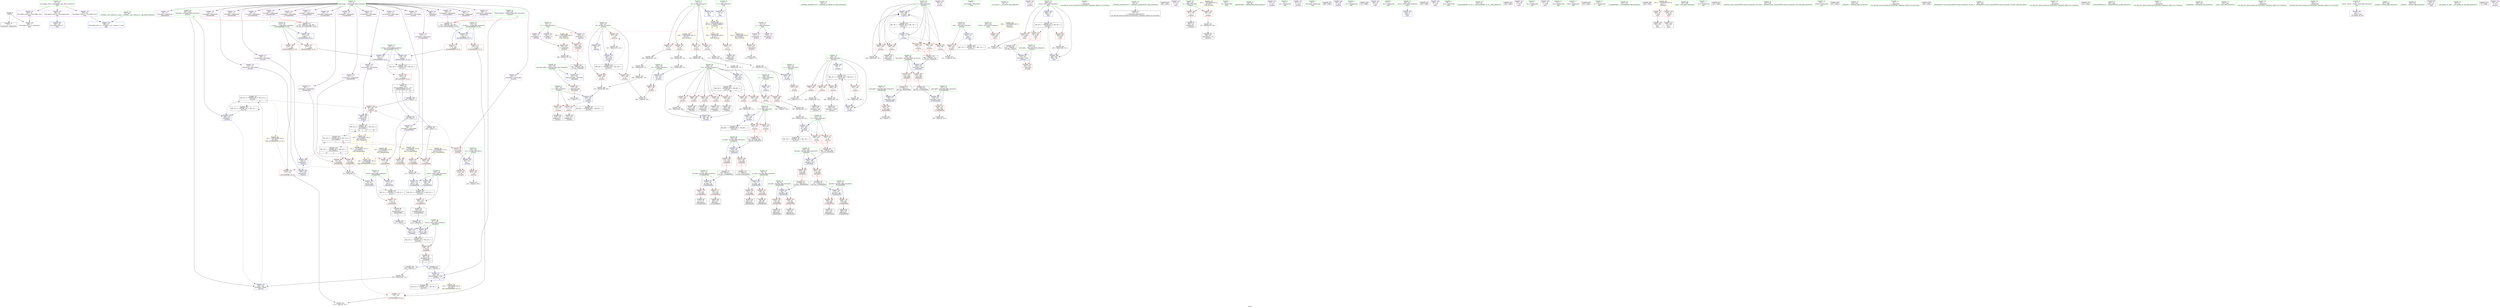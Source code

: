 digraph "SVFG" {
	label="SVFG";

	Node0x561bec24e4a0 [shape=record,color=grey,label="{NodeID: 0\nNullPtr}"];
	Node0x561bec24e4a0 -> Node0x561bec272d50[style=solid];
	Node0x561bec24e4a0 -> Node0x561bec27e1f0[style=solid];
	Node0x561bec2a1240 [shape=record,color=yellow,style=double,label="{NodeID: 443\n10V_1 = ENCHI(MR_10V_0)\npts\{190000 \}\nFun[_ZSt3minIiERKT_S2_S2_]}"];
	Node0x561bec2a1240 -> Node0x561bec278ac0[style=dashed];
	Node0x561bec2a1240 -> Node0x561bec278b90[style=dashed];
	Node0x561bec280030 [shape=record,color=blue,label="{NodeID: 277\n258\<--366\nifDontChange\<--call42\n_Z5solvei\n|{|<s3>12}}"];
	Node0x561bec280030 -> Node0x561bec275a60[style=dashed];
	Node0x561bec280030 -> Node0x561bec280030[style=dashed];
	Node0x561bec280030 -> Node0x561bec29dba0[style=dashed];
	Node0x561bec280030:s3 -> Node0x561bec2a1080[style=dashed,color=red];
	Node0x561bec273d20 [shape=record,color=red,label="{NodeID: 194\n276\<--236\n\<--i\n_Z5solvei\n}"];
	Node0x561bec273d20 -> Node0x561bec289df0[style=solid];
	Node0x561bec270e80 [shape=record,color=purple,label="{NodeID: 111\n378\<--13\narrayidx46\<--G\n_Z5solvei\n}"];
	Node0x561bec270e80 -> Node0x561bec275990[style=solid];
	Node0x561bec26f0c0 [shape=record,color=green,label="{NodeID: 28\n50\<--51\n_ZNSt8ios_base4InitC1Ev\<--_ZNSt8ios_base4InitC1Ev_field_insensitive\n}"];
	Node0x561bec2bdfd0 [shape=record,color=black,label="{NodeID: 554\n109 = PHI(117, )\n}"];
	Node0x561bec2bdfd0 -> Node0x561bec2785e0[style=solid];
	Node0x561bec27a0f0 [shape=record,color=grey,label="{NodeID: 388\n346 = Binary(345, 272, )\n}"];
	Node0x561bec27a0f0 -> Node0x561bec27fcf0[style=solid];
	Node0x561bec2753e0 [shape=record,color=red,label="{NodeID: 222\n375\<--256\n\<--t\n_Z5solvei\n|{<s0>11}}"];
	Node0x561bec2753e0:s0 -> Node0x561bec2bfd40[style=solid,color=red];
	Node0x561bec276e90 [shape=record,color=purple,label="{NodeID: 139\n288\<--20\n\<--.str\n_Z5solvei\n}"];
	Node0x561bec271920 [shape=record,color=green,label="{NodeID: 56\n240\<--241\ni8\<--i8_field_insensitive\n_Z5solvei\n}"];
	Node0x561bec271920 -> Node0x561bec274130[style=solid];
	Node0x561bec271920 -> Node0x561bec274200[style=solid];
	Node0x561bec271920 -> Node0x561bec2742d0[style=solid];
	Node0x561bec271920 -> Node0x561bec27f740[style=solid];
	Node0x561bec271920 -> Node0x561bec27fa80[style=solid];
	Node0x561bec2c0250 [shape=record,color=black,label="{NodeID: 582\n196 = PHI(365, 382, )\n3rd arg _Z4makeiiii }"];
	Node0x561bec2c0250 -> Node0x561bec27f0c0[style=solid];
	Node0x561bec2588d0 [shape=record,color=black,label="{NodeID: 416\nMR_35V_3 = PHI(MR_35V_4, MR_35V_2, )\npts\{198 \}\n}"];
	Node0x561bec2588d0 -> Node0x561bec2793b0[style=dashed];
	Node0x561bec27ea40 [shape=record,color=blue,label="{NodeID: 250\n150\<--145\ngoal.addr\<--goal\n_Z7makeANDiii\n}"];
	Node0x561bec27ea40 -> Node0x561bec278d30[style=dashed];
	Node0x561bec2785e0 [shape=record,color=red,label="{NodeID: 167\n112\<--109\n\<--call\n_Z6makeORiii\n}"];
	Node0x561bec2785e0 -> Node0x561bec27e630[style=solid];
	Node0x561bec2731c0 [shape=record,color=black,label="{NodeID: 84\n102\<--101\nidxprom5\<--\n_Z6makeORiii\n}"];
	Node0x561bec24e5b0 [shape=record,color=green,label="{NodeID: 1\n7\<--1\n__dso_handle\<--dummyObj\nGlob }"];
	Node0x561bec280100 [shape=record,color=blue,label="{NodeID: 278\n260\<--329\nifChange\<--\n_Z5solvei\n}"];
	Node0x561bec280100 -> Node0x561bec2801d0[style=dashed];
	Node0x561bec280100 -> Node0x561bec299eb0[style=dashed];
	Node0x561bec273df0 [shape=record,color=red,label="{NodeID: 195\n280\<--236\n\<--i\n_Z5solvei\n}"];
	Node0x561bec273df0 -> Node0x561bec285b60[style=solid];
	Node0x561bec270f50 [shape=record,color=purple,label="{NodeID: 112\n287\<--15\narrayidx3\<--C\n_Z5solvei\n}"];
	Node0x561bec26f1c0 [shape=record,color=green,label="{NodeID: 29\n56\<--57\n__cxa_atexit\<--__cxa_atexit_field_insensitive\n}"];
	Node0x561bec2be100 [shape=record,color=black,label="{NodeID: 555\n184 = PHI(117, )\n}"];
	Node0x561bec2be100 -> Node0x561bec2792e0[style=solid];
	Node0x561bec27a270 [shape=record,color=grey,label="{NodeID: 389\n297 = Binary(296, 272, )\n}"];
	Node0x561bec27a270 -> Node0x561bec27f670[style=solid];
	Node0x561bec2754b0 [shape=record,color=red,label="{NodeID: 223\n392\<--256\n\<--t\n_Z5solvei\n}"];
	Node0x561bec2754b0 -> Node0x561bec2708d0[style=solid];
	Node0x561bec276f60 [shape=record,color=purple,label="{NodeID: 140\n312\<--22\n\<--.str.1\n_Z5solvei\n}"];
	Node0x561bec2719f0 [shape=record,color=green,label="{NodeID: 57\n242\<--243\nv\<--v_field_insensitive\n_Z5solvei\n}"];
	Node0x561bec2719f0 -> Node0x561bec2743a0[style=solid];
	Node0x561bec2719f0 -> Node0x561bec274470[style=solid];
	Node0x561bec2719f0 -> Node0x561bec27f810[style=solid];
	Node0x561bec2c03d0 [shape=record,color=black,label="{NodeID: 583\n231 = PHI(481, )\n0th arg _Z5solvei }"];
	Node0x561bec2c03d0 -> Node0x561bec27f330[style=solid];
	Node0x561bec299eb0 [shape=record,color=black,label="{NodeID: 417\nMR_22V_6 = PHI(MR_22V_5, MR_22V_4, )\npts\{261 \}\n|{|<s3>12}}"];
	Node0x561bec299eb0 -> Node0x561bec275a60[style=dashed];
	Node0x561bec299eb0 -> Node0x561bec280100[style=dashed];
	Node0x561bec299eb0 -> Node0x561bec29e0a0[style=dashed];
	Node0x561bec299eb0:s3 -> Node0x561bec2a1160[style=dashed,color=red];
	Node0x561bec27eb10 [shape=record,color=blue,label="{NodeID: 251\n152\<--146\npL.addr\<--pL\n_Z7makeANDiii\n}"];
	Node0x561bec27eb10 -> Node0x561bec278e00[style=dashed];
	Node0x561bec27eb10 -> Node0x561bec278ed0[style=dashed];
	Node0x561bec2786b0 [shape=record,color=red,label="{NodeID: 168\n140\<--120\n\<--retval\n_ZSt3minIiERKT_S2_S2_\n}"];
	Node0x561bec2786b0 -> Node0x561bec273430[style=solid];
	Node0x561bec273290 [shape=record,color=black,label="{NodeID: 85\n106\<--105\nidxprom8\<--\n_Z6makeORiii\n}"];
	Node0x561bec262260 [shape=record,color=green,label="{NodeID: 2\n9\<--1\n\<--dummyObj\nCan only get source location for instruction, argument, global var or function.}"];
	Node0x561bec2801d0 [shape=record,color=blue,label="{NodeID: 279\n260\<--384\nifChange\<--add49\n_Z5solvei\n}"];
	Node0x561bec2801d0 -> Node0x561bec299eb0[style=dashed];
	Node0x561bec273ec0 [shape=record,color=red,label="{NodeID: 196\n284\<--236\n\<--i\n_Z5solvei\n}"];
	Node0x561bec273ec0 -> Node0x561bec27b170[style=solid];
	Node0x561bec271020 [shape=record,color=purple,label="{NodeID: 113\n371\<--15\narrayidx44\<--C\n_Z5solvei\n}"];
	Node0x561bec271020 -> Node0x561bec2758c0[style=solid];
	Node0x561bec26f2c0 [shape=record,color=green,label="{NodeID: 30\n55\<--61\n_ZNSt8ios_base4InitD1Ev\<--_ZNSt8ios_base4InitD1Ev_field_insensitive\n}"];
	Node0x561bec26f2c0 -> Node0x561bec272f20[style=solid];
	Node0x561bec2be240 [shape=record,color=black,label="{NodeID: 556\n289 = PHI()\n}"];
	Node0x561bec27a3f0 [shape=record,color=grey,label="{NodeID: 390\n98 = Binary(92, 97, )\n}"];
	Node0x561bec27a3f0 -> Node0x561bec27e560[style=solid];
	Node0x561bec275580 [shape=record,color=red,label="{NodeID: 224\n397\<--256\n\<--t\n_Z5solvei\n}"];
	Node0x561bec275580 -> Node0x561bec27b2f0[style=solid];
	Node0x561bec277030 [shape=record,color=purple,label="{NodeID: 141\n473\<--22\n\<--.str.1\nmain\n}"];
	Node0x561bec271ac0 [shape=record,color=green,label="{NodeID: 58\n244\<--245\nx\<--x_field_insensitive\n_Z5solvei\n}"];
	Node0x561bec271ac0 -> Node0x561bec274540[style=solid];
	Node0x561bec271ac0 -> Node0x561bec274610[style=solid];
	Node0x561bec299fa0 [shape=record,color=black,label="{NodeID: 418\nMR_10V_2 = PHI(MR_10V_3, MR_10V_1, )\npts\{190000 \}\n|{<s0>23|<s1>23}}"];
	Node0x561bec299fa0:s0 -> Node0x561bec27f8e0[style=dashed,color=red];
	Node0x561bec299fa0:s1 -> Node0x561bec29e5a0[style=dashed,color=red];
	Node0x561bec27ebe0 [shape=record,color=blue,label="{NodeID: 252\n154\<--147\npR.addr\<--pR\n_Z7makeANDiii\n}"];
	Node0x561bec27ebe0 -> Node0x561bec278fa0[style=dashed];
	Node0x561bec27ebe0 -> Node0x561bec279070[style=dashed];
	Node0x561bec278780 [shape=record,color=red,label="{NodeID: 169\n130\<--122\n\<--__a.addr\n_ZSt3minIiERKT_S2_S2_\n}"];
	Node0x561bec278780 -> Node0x561bec278b90[style=solid];
	Node0x561bec273360 [shape=record,color=black,label="{NodeID: 86\n70\<--115\n_Z6makeORiii_ret\<--\n_Z6makeORiii\n|{<s0>5}}"];
	Node0x561bec273360:s0 -> Node0x561bec2be310[style=solid,color=blue];
	Node0x561bec2622f0 [shape=record,color=green,label="{NodeID: 3\n20\<--1\n.str\<--dummyObj\nGlob }"];
	Node0x561bec2802a0 [shape=record,color=blue,label="{NodeID: 280\n394\<--388\narrayidx54\<--\n_Z5solvei\n}"];
	Node0x561bec2802a0 -> Node0x561bec29fea0[style=dashed];
	Node0x561bec273f90 [shape=record,color=red,label="{NodeID: 197\n291\<--236\n\<--i\n_Z5solvei\n}"];
	Node0x561bec273f90 -> Node0x561bec27a870[style=solid];
	Node0x561bec2710f0 [shape=record,color=purple,label="{NodeID: 114\n90\<--17\narrayidx\<--minChange\n_Z6makeORiii\n}"];
	Node0x561bec26f3c0 [shape=record,color=green,label="{NodeID: 31\n68\<--69\n_Z6makeORiii\<--_Z6makeORiii_field_insensitive\n}"];
	Node0x561bec2be310 [shape=record,color=black,label="{NodeID: 557\n217 = PHI(70, )\n}"];
	Node0x561bec2be310 -> Node0x561bec27f190[style=solid];
	Node0x561bec27a570 [shape=record,color=grey,label="{NodeID: 391\n296 = Binary(295, 161, )\n}"];
	Node0x561bec27a570 -> Node0x561bec27a270[style=solid];
	Node0x561bec275650 [shape=record,color=red,label="{NodeID: 225\n423\<--262\n\<--res\n_Z5solvei\n}"];
	Node0x561bec275650 -> Node0x561bec28a570[style=solid];
	Node0x561bec277100 [shape=record,color=purple,label="{NodeID: 142\n413\<--25\n\<--.str.2\n_Z5solvei\n}"];
	Node0x561bec271b90 [shape=record,color=green,label="{NodeID: 59\n246\<--247\ni28\<--i28_field_insensitive\n_Z5solvei\n}"];
	Node0x561bec271b90 -> Node0x561bec2746e0[style=solid];
	Node0x561bec271b90 -> Node0x561bec2747b0[style=solid];
	Node0x561bec271b90 -> Node0x561bec274880[style=solid];
	Node0x561bec271b90 -> Node0x561bec274950[style=solid];
	Node0x561bec271b90 -> Node0x561bec274a20[style=solid];
	Node0x561bec271b90 -> Node0x561bec274af0[style=solid];
	Node0x561bec271b90 -> Node0x561bec274bc0[style=solid];
	Node0x561bec271b90 -> Node0x561bec274c90[style=solid];
	Node0x561bec271b90 -> Node0x561bec27fb50[style=solid];
	Node0x561bec271b90 -> Node0x561bec280440[style=solid];
	Node0x561bec29a4a0 [shape=record,color=black,label="{NodeID: 419\nMR_91V_3 = PHI(MR_91V_4, MR_91V_2, )\npts\{461 \}\n}"];
	Node0x561bec29a4a0 -> Node0x561bec27dbb0[style=dashed];
	Node0x561bec29a4a0 -> Node0x561bec27dc80[style=dashed];
	Node0x561bec29a4a0 -> Node0x561bec27dd50[style=dashed];
	Node0x561bec29a4a0 -> Node0x561bec280780[style=dashed];
	Node0x561bec27ecb0 [shape=record,color=blue,label="{NodeID: 253\n148\<--173\nretval\<--add\n_Z7makeANDiii\n}"];
	Node0x561bec27ecb0 -> Node0x561bec29bda0[style=dashed];
	Node0x561bec278850 [shape=record,color=red,label="{NodeID: 170\n137\<--122\n\<--__a.addr\n_ZSt3minIiERKT_S2_S2_\n}"];
	Node0x561bec278850 -> Node0x561bec27e970[style=solid];
	Node0x561bec273430 [shape=record,color=black,label="{NodeID: 87\n117\<--140\n_ZSt3minIiERKT_S2_S2__ret\<--\n_ZSt3minIiERKT_S2_S2_\n|{<s0>3|<s1>4|<s2>12}}"];
	Node0x561bec273430:s0 -> Node0x561bec2bdfd0[style=solid,color=blue];
	Node0x561bec273430:s1 -> Node0x561bec2be100[style=solid,color=blue];
	Node0x561bec273430:s2 -> Node0x561bec2beb00[style=solid,color=blue];
	Node0x561bec2623e0 [shape=record,color=green,label="{NodeID: 4\n22\<--1\n.str.1\<--dummyObj\nGlob }"];
	Node0x561bec280370 [shape=record,color=blue,label="{NodeID: 281\n256\<--398\nt\<--inc56\n_Z5solvei\n}"];
	Node0x561bec280370 -> Node0x561bec275240[style=dashed];
	Node0x561bec280370 -> Node0x561bec275310[style=dashed];
	Node0x561bec280370 -> Node0x561bec2753e0[style=dashed];
	Node0x561bec280370 -> Node0x561bec2754b0[style=dashed];
	Node0x561bec280370 -> Node0x561bec275580[style=dashed];
	Node0x561bec280370 -> Node0x561bec280370[style=dashed];
	Node0x561bec280370 -> Node0x561bec29d6a0[style=dashed];
	Node0x561bec274060 [shape=record,color=red,label="{NodeID: 198\n302\<--238\n\<--_n5\n_Z5solvei\n}"];
	Node0x561bec274060 -> Node0x561bec28a9f0[style=solid];
	Node0x561bec2711c0 [shape=record,color=purple,label="{NodeID: 115\n91\<--17\narrayidx1\<--minChange\n_Z6makeORiii\n}"];
	Node0x561bec2711c0 -> Node0x561bec278440[style=solid];
	Node0x561bec26f4c0 [shape=record,color=green,label="{NodeID: 32\n74\<--75\nretval\<--retval_field_insensitive\n_Z6makeORiii\n}"];
	Node0x561bec26f4c0 -> Node0x561bec277f60[style=solid];
	Node0x561bec26f4c0 -> Node0x561bec27e560[style=solid];
	Node0x561bec26f4c0 -> Node0x561bec27e630[style=solid];
	Node0x561bec2be480 [shape=record,color=black,label="{NodeID: 558\n223 = PHI(144, )\n}"];
	Node0x561bec2be480 -> Node0x561bec27f260[style=solid];
	Node0x561bec27a6f0 [shape=record,color=grey,label="{NodeID: 392\n349 = Binary(348, 272, )\n}"];
	Node0x561bec27a6f0 -> Node0x561bec27a9f0[style=solid];
	Node0x561bec275720 [shape=record,color=red,label="{NodeID: 226\n434\<--262\n\<--res\n_Z5solvei\n}"];
	Node0x561bec2771d0 [shape=record,color=purple,label="{NodeID: 143\n421\<--27\n\<--.str.3\n_Z5solvei\n}"];
	Node0x561bec271c60 [shape=record,color=green,label="{NodeID: 60\n248\<--249\n_b\<--_b_field_insensitive\n_Z5solvei\n}"];
	Node0x561bec271c60 -> Node0x561bec274d60[style=solid];
	Node0x561bec271c60 -> Node0x561bec27fc20[style=solid];
	Node0x561bec29a9a0 [shape=record,color=black,label="{NodeID: 420\nMR_58V_3 = PHI(MR_58V_4, MR_58V_2, )\npts\{241 \}\n}"];
	Node0x561bec29a9a0 -> Node0x561bec274130[style=dashed];
	Node0x561bec29a9a0 -> Node0x561bec274200[style=dashed];
	Node0x561bec29a9a0 -> Node0x561bec2742d0[style=dashed];
	Node0x561bec29a9a0 -> Node0x561bec27fa80[style=dashed];
	Node0x561bec27ed80 [shape=record,color=blue,label="{NodeID: 254\n148\<--185\nretval\<--\n_Z7makeANDiii\n}"];
	Node0x561bec27ed80 -> Node0x561bec29bda0[style=dashed];
	Node0x561bec278920 [shape=record,color=red,label="{NodeID: 171\n128\<--124\n\<--__b.addr\n_ZSt3minIiERKT_S2_S2_\n}"];
	Node0x561bec278920 -> Node0x561bec278ac0[style=solid];
	Node0x561bec273500 [shape=record,color=black,label="{NodeID: 88\n164\<--163\nidxprom\<--\n_Z7makeANDiii\n}"];
	Node0x561bec262470 [shape=record,color=green,label="{NodeID: 5\n24\<--1\n_ZSt4cout\<--dummyObj\nGlob }"];
	Node0x561bec2a16d0 [shape=record,color=yellow,style=double,label="{NodeID: 448\n10V_1 = ENCHI(MR_10V_0)\npts\{190000 \}\nFun[_Z6makeORiii]|{|<s3>3}}"];
	Node0x561bec2a16d0 -> Node0x561bec278440[style=dashed];
	Node0x561bec2a16d0 -> Node0x561bec278510[style=dashed];
	Node0x561bec2a16d0 -> Node0x561bec2785e0[style=dashed];
	Node0x561bec2a16d0:s3 -> Node0x561bec2a1240[style=dashed,color=red];
	Node0x561bec280440 [shape=record,color=blue,label="{NodeID: 282\n246\<--403\ni28\<--dec\n_Z5solvei\n}"];
	Node0x561bec280440 -> Node0x561bec29c2a0[style=dashed];
	Node0x561bec274130 [shape=record,color=red,label="{NodeID: 199\n301\<--240\n\<--i8\n_Z5solvei\n}"];
	Node0x561bec274130 -> Node0x561bec28a9f0[style=solid];
	Node0x561bec275be0 [shape=record,color=purple,label="{NodeID: 116\n95\<--17\narrayidx3\<--minChange\n_Z6makeORiii\n}"];
	Node0x561bec26f590 [shape=record,color=green,label="{NodeID: 33\n76\<--77\ngoal.addr\<--goal.addr_field_insensitive\n_Z6makeORiii\n}"];
	Node0x561bec26f590 -> Node0x561bec278030[style=solid];
	Node0x561bec26f590 -> Node0x561bec27e2f0[style=solid];
	Node0x561bec2be5c0 [shape=record,color=black,label="{NodeID: 559\n266 = PHI()\n}"];
	Node0x561bec27a870 [shape=record,color=grey,label="{NodeID: 393\n292 = Binary(291, 161, )\n}"];
	Node0x561bec27a870 -> Node0x561bec27f5a0[style=solid];
	Node0x561bec2757f0 [shape=record,color=red,label="{NodeID: 227\n363\<--362\n\<--arrayidx41\n_Z5solvei\n|{<s0>10}}"];
	Node0x561bec2757f0:s0 -> Node0x561bec2bff50[style=solid,color=red];
	Node0x561bec2772a0 [shape=record,color=purple,label="{NodeID: 144\n426\<--29\n\<--.str.4\n_Z5solvei\n}"];
	Node0x561bec271d30 [shape=record,color=green,label="{NodeID: 61\n250\<--251\nL\<--L_field_insensitive\n_Z5solvei\n}"];
	Node0x561bec271d30 -> Node0x561bec274e30[style=solid];
	Node0x561bec271d30 -> Node0x561bec274f00[style=solid];
	Node0x561bec271d30 -> Node0x561bec27fcf0[style=solid];
	Node0x561bec29aea0 [shape=record,color=black,label="{NodeID: 421\nMR_60V_2 = PHI(MR_60V_3, MR_60V_1, )\npts\{243 \}\n}"];
	Node0x561bec29aea0 -> Node0x561bec27f810[style=dashed];
	Node0x561bec27ee50 [shape=record,color=blue,label="{NodeID: 255\n199\<--193\ngoal.addr\<--goal\n_Z4makeiiii\n}"];
	Node0x561bec27ee50 -> Node0x561bec279480[style=dashed];
	Node0x561bec27ee50 -> Node0x561bec279550[style=dashed];
	Node0x561bec2789f0 [shape=record,color=red,label="{NodeID: 172\n134\<--124\n\<--__b.addr\n_ZSt3minIiERKT_S2_S2_\n}"];
	Node0x561bec2789f0 -> Node0x561bec27e8a0[style=solid];
	Node0x561bec2735d0 [shape=record,color=black,label="{NodeID: 89\n169\<--168\nidxprom2\<--\n_Z7makeANDiii\n}"];
	Node0x561bec26df20 [shape=record,color=green,label="{NodeID: 6\n25\<--1\n.str.2\<--dummyObj\nGlob }"];
	Node0x561bec2a17b0 [shape=record,color=yellow,style=double,label="{NodeID: 449\n12V_1 = ENCHI(MR_12V_0)\npts\{259 261 \}\nFun[_Z6makeORiii]}"];
	Node0x561bec2a17b0 -> Node0x561bec2785e0[style=dashed];
	Node0x561bec280510 [shape=record,color=blue,label="{NodeID: 283\n262\<--411\nres\<--\n_Z5solvei\n}"];
	Node0x561bec280510 -> Node0x561bec275650[style=dashed];
	Node0x561bec280510 -> Node0x561bec275720[style=dashed];
	Node0x561bec274200 [shape=record,color=red,label="{NodeID: 200\n309\<--240\n\<--i8\n_Z5solvei\n}"];
	Node0x561bec274200 -> Node0x561bec27b770[style=solid];
	Node0x561bec275cb0 [shape=record,color=purple,label="{NodeID: 117\n96\<--17\narrayidx4\<--minChange\n_Z6makeORiii\n}"];
	Node0x561bec275cb0 -> Node0x561bec278510[style=solid];
	Node0x561bec26f660 [shape=record,color=green,label="{NodeID: 34\n78\<--79\npL.addr\<--pL.addr_field_insensitive\n_Z6makeORiii\n}"];
	Node0x561bec26f660 -> Node0x561bec278100[style=solid];
	Node0x561bec26f660 -> Node0x561bec2781d0[style=solid];
	Node0x561bec26f660 -> Node0x561bec27e3c0[style=solid];
	Node0x561bec2be690 [shape=record,color=black,label="{NodeID: 560\n313 = PHI()\n}"];
	Node0x561bec27a9f0 [shape=record,color=grey,label="{NodeID: 394\n350 = Binary(349, 161, )\n}"];
	Node0x561bec27a9f0 -> Node0x561bec27fdc0[style=solid];
	Node0x561bec2758c0 [shape=record,color=red,label="{NodeID: 228\n372\<--371\n\<--arrayidx44\n_Z5solvei\n}"];
	Node0x561bec2758c0 -> Node0x561bec27b8f0[style=solid];
	Node0x561bec277370 [shape=record,color=purple,label="{NodeID: 145\n464\<--31\n\<--.str.5\nmain\n}"];
	Node0x561bec271e00 [shape=record,color=green,label="{NodeID: 62\n252\<--253\nR\<--R_field_insensitive\n_Z5solvei\n}"];
	Node0x561bec271e00 -> Node0x561bec274fd0[style=solid];
	Node0x561bec271e00 -> Node0x561bec2750a0[style=solid];
	Node0x561bec271e00 -> Node0x561bec27fdc0[style=solid];
	Node0x561bec27ef20 [shape=record,color=blue,label="{NodeID: 256\n201\<--194\noperation.addr\<--operation\n_Z4makeiiii\n}"];
	Node0x561bec27ef20 -> Node0x561bec279620[style=dashed];
	Node0x561bec278ac0 [shape=record,color=red,label="{NodeID: 173\n129\<--128\n\<--\n_ZSt3minIiERKT_S2_S2_\n}"];
	Node0x561bec278ac0 -> Node0x561bec28ab70[style=solid];
	Node0x561bec2736a0 [shape=record,color=black,label="{NodeID: 90\n177\<--176\nidxprom5\<--\n_Z7makeANDiii\n}"];
	Node0x561bec26dfb0 [shape=record,color=green,label="{NodeID: 7\n27\<--1\n.str.3\<--dummyObj\nGlob }"];
	Node0x561bec2805e0 [shape=record,color=blue,label="{NodeID: 284\n456\<--9\nretval\<--\nmain\n}"];
	Node0x561bec2742d0 [shape=record,color=red,label="{NodeID: 201\n331\<--240\n\<--i8\n_Z5solvei\n}"];
	Node0x561bec2742d0 -> Node0x561bec27b470[style=solid];
	Node0x561bec275d80 [shape=record,color=purple,label="{NodeID: 118\n103\<--17\narrayidx6\<--minChange\n_Z6makeORiii\n}"];
	Node0x561bec26f730 [shape=record,color=green,label="{NodeID: 35\n80\<--81\npR.addr\<--pR.addr_field_insensitive\n_Z6makeORiii\n}"];
	Node0x561bec26f730 -> Node0x561bec2782a0[style=solid];
	Node0x561bec26f730 -> Node0x561bec278370[style=solid];
	Node0x561bec26f730 -> Node0x561bec27e490[style=solid];
	Node0x561bec2be760 [shape=record,color=black,label="{NodeID: 561\n435 = PHI()\n}"];
	Node0x561bec27ab70 [shape=record,color=grey,label="{NodeID: 395\n325 = Binary(161, 324, )\n}"];
	Node0x561bec27ab70 -> Node0x561bec2704c0[style=solid];
	Node0x561bec275990 [shape=record,color=red,label="{NodeID: 229\n379\<--378\n\<--arrayidx46\n_Z5solvei\n}"];
	Node0x561bec275990 -> Node0x561bec285ce0[style=solid];
	Node0x561bec277440 [shape=record,color=purple,label="{NodeID: 146\n465\<--33\n\<--.str.6\nmain\n}"];
	Node0x561bec271ed0 [shape=record,color=green,label="{NodeID: 63\n254\<--255\n_n36\<--_n36_field_insensitive\n_Z5solvei\n}"];
	Node0x561bec271ed0 -> Node0x561bec275170[style=solid];
	Node0x561bec271ed0 -> Node0x561bec27fe90[style=solid];
	Node0x561bec29b8a0 [shape=record,color=black,label="{NodeID: 423\nMR_2V_3 = PHI(MR_2V_4, MR_2V_2, )\npts\{75 \}\n}"];
	Node0x561bec29b8a0 -> Node0x561bec277f60[style=dashed];
	Node0x561bec27eff0 [shape=record,color=blue,label="{NodeID: 257\n203\<--195\npL.addr\<--pL\n_Z4makeiiii\n}"];
	Node0x561bec27eff0 -> Node0x561bec2796f0[style=dashed];
	Node0x561bec27eff0 -> Node0x561bec2797c0[style=dashed];
	Node0x561bec278b90 [shape=record,color=red,label="{NodeID: 174\n131\<--130\n\<--\n_ZSt3minIiERKT_S2_S2_\n}"];
	Node0x561bec278b90 -> Node0x561bec28ab70[style=solid];
	Node0x561bec273770 [shape=record,color=black,label="{NodeID: 91\n181\<--180\nidxprom8\<--\n_Z7makeANDiii\n}"];
	Node0x561bec26e040 [shape=record,color=green,label="{NodeID: 8\n29\<--1\n.str.4\<--dummyObj\nGlob }"];
	Node0x561bec2806b0 [shape=record,color=blue,label="{NodeID: 285\n460\<--161\niTest\<--\nmain\n}"];
	Node0x561bec2806b0 -> Node0x561bec29a4a0[style=dashed];
	Node0x561bec2743a0 [shape=record,color=red,label="{NodeID: 202\n314\<--242\n\<--v\n_Z5solvei\n}"];
	Node0x561bec2743a0 -> Node0x561bec270250[style=solid];
	Node0x561bec275e50 [shape=record,color=purple,label="{NodeID: 119\n104\<--17\narrayidx7\<--minChange\n_Z6makeORiii\n|{<s0>3}}"];
	Node0x561bec275e50:s0 -> Node0x561bec2bf150[style=solid,color=red];
	Node0x561bec26f800 [shape=record,color=green,label="{NodeID: 36\n110\<--111\n_ZSt3minIiERKT_S2_S2_\<--_ZSt3minIiERKT_S2_S2__field_insensitive\n}"];
	Node0x561bec2be830 [shape=record,color=black,label="{NodeID: 562\n436 = PHI()\n}"];
	Node0x561bec27acf0 [shape=record,color=grey,label="{NodeID: 396\n403 = Binary(402, 404, )\n}"];
	Node0x561bec27acf0 -> Node0x561bec280440[style=solid];
	Node0x561bec275a60 [shape=record,color=red,label="{NodeID: 230\n388\<--387\n\<--call50\n_Z5solvei\n}"];
	Node0x561bec275a60 -> Node0x561bec2802a0[style=solid];
	Node0x561bec277510 [shape=record,color=purple,label="{NodeID: 147\n470\<--36\n\<--.str.7\nmain\n}"];
	Node0x561bec271fa0 [shape=record,color=green,label="{NodeID: 64\n256\<--257\nt\<--t_field_insensitive\n_Z5solvei\n}"];
	Node0x561bec271fa0 -> Node0x561bec275240[style=solid];
	Node0x561bec271fa0 -> Node0x561bec275310[style=solid];
	Node0x561bec271fa0 -> Node0x561bec2753e0[style=solid];
	Node0x561bec271fa0 -> Node0x561bec2754b0[style=solid];
	Node0x561bec271fa0 -> Node0x561bec275580[style=solid];
	Node0x561bec271fa0 -> Node0x561bec27ff60[style=solid];
	Node0x561bec271fa0 -> Node0x561bec280370[style=solid];
	Node0x561bec29bda0 [shape=record,color=black,label="{NodeID: 424\nMR_25V_3 = PHI(MR_25V_4, MR_25V_2, )\npts\{149 \}\n}"];
	Node0x561bec29bda0 -> Node0x561bec278c60[style=dashed];
	Node0x561bec27f0c0 [shape=record,color=blue,label="{NodeID: 258\n205\<--196\npR.addr\<--pR\n_Z4makeiiii\n}"];
	Node0x561bec27f0c0 -> Node0x561bec279890[style=dashed];
	Node0x561bec27f0c0 -> Node0x561bec279960[style=dashed];
	Node0x561bec278c60 [shape=record,color=red,label="{NodeID: 175\n188\<--148\n\<--retval\n_Z7makeANDiii\n}"];
	Node0x561bec278c60 -> Node0x561bec273840[style=solid];
	Node0x561bec273840 [shape=record,color=black,label="{NodeID: 92\n144\<--188\n_Z7makeANDiii_ret\<--\n_Z7makeANDiii\n|{<s0>6}}"];
	Node0x561bec273840:s0 -> Node0x561bec2be480[style=solid,color=blue];
	Node0x561bec26e0d0 [shape=record,color=green,label="{NodeID: 9\n31\<--1\n.str.5\<--dummyObj\nGlob }"];
	Node0x561bec280780 [shape=record,color=blue,label="{NodeID: 286\n460\<--485\niTest\<--inc\nmain\n}"];
	Node0x561bec280780 -> Node0x561bec29a4a0[style=dashed];
	Node0x561bec274470 [shape=record,color=red,label="{NodeID: 203\n321\<--242\n\<--v\n_Z5solvei\n}"];
	Node0x561bec274470 -> Node0x561bec2703f0[style=solid];
	Node0x561bec275f20 [shape=record,color=purple,label="{NodeID: 120\n107\<--17\narrayidx9\<--minChange\n_Z6makeORiii\n}"];
	Node0x561bec26f900 [shape=record,color=green,label="{NodeID: 37\n120\<--121\nretval\<--retval_field_insensitive\n_ZSt3minIiERKT_S2_S2_\n}"];
	Node0x561bec26f900 -> Node0x561bec2786b0[style=solid];
	Node0x561bec26f900 -> Node0x561bec27e8a0[style=solid];
	Node0x561bec26f900 -> Node0x561bec27e970[style=solid];
	Node0x561bec2be900 [shape=record,color=black,label="{NodeID: 563\n383 = PHI(192, )\n}"];
	Node0x561bec2be900 -> Node0x561bec2859e0[style=solid];
	Node0x561bec2a3b60 [shape=record,color=yellow,style=double,label="{NodeID: 480\n80V_1 = ENCHI(MR_80V_0)\npts\{140000 \}\nFun[_Z5solvei]}"];
	Node0x561bec2a3b60 -> Node0x561bec2757f0[style=dashed];
	Node0x561bec2a3b60 -> Node0x561bec275990[style=dashed];
	Node0x561bec27ae70 [shape=record,color=grey,label="{NodeID: 397\n337 = Binary(336, 272, )\n}"];
	Node0x561bec27ae70 -> Node0x561bec27fb50[style=solid];
	Node0x561bec27da50 [shape=record,color=red,label="{NodeID: 231\n411\<--410\n\<--arrayidx61\n_Z5solvei\n}"];
	Node0x561bec27da50 -> Node0x561bec280510[style=solid];
	Node0x561bec2775e0 [shape=record,color=purple,label="{NodeID: 148\n471\<--38\n\<--.str.8\nmain\n}"];
	Node0x561bec272070 [shape=record,color=green,label="{NodeID: 65\n258\<--259\nifDontChange\<--ifDontChange_field_insensitive\n_Z5solvei\n|{|<s1>12}}"];
	Node0x561bec272070 -> Node0x561bec280030[style=solid];
	Node0x561bec272070:s1 -> Node0x561bec2bf520[style=solid,color=red];
	Node0x561bec29c2a0 [shape=record,color=black,label="{NodeID: 425\nMR_64V_3 = PHI(MR_64V_4, MR_64V_2, )\npts\{247 \}\n}"];
	Node0x561bec29c2a0 -> Node0x561bec2746e0[style=dashed];
	Node0x561bec29c2a0 -> Node0x561bec2747b0[style=dashed];
	Node0x561bec29c2a0 -> Node0x561bec274880[style=dashed];
	Node0x561bec29c2a0 -> Node0x561bec274950[style=dashed];
	Node0x561bec29c2a0 -> Node0x561bec274a20[style=dashed];
	Node0x561bec29c2a0 -> Node0x561bec274af0[style=dashed];
	Node0x561bec29c2a0 -> Node0x561bec274bc0[style=dashed];
	Node0x561bec29c2a0 -> Node0x561bec274c90[style=dashed];
	Node0x561bec29c2a0 -> Node0x561bec280440[style=dashed];
	Node0x561bec27f190 [shape=record,color=blue,label="{NodeID: 259\n197\<--217\nretval\<--call\n_Z4makeiiii\n}"];
	Node0x561bec27f190 -> Node0x561bec2588d0[style=dashed];
	Node0x561bec278d30 [shape=record,color=red,label="{NodeID: 176\n159\<--150\n\<--goal.addr\n_Z7makeANDiii\n}"];
	Node0x561bec278d30 -> Node0x561bec28a3f0[style=solid];
	Node0x561bec273910 [shape=record,color=black,label="{NodeID: 93\n192\<--226\n_Z4makeiiii_ret\<--\n_Z4makeiiii\n|{<s0>10|<s1>11}}"];
	Node0x561bec273910:s0 -> Node0x561bec2bdd10[style=solid,color=blue];
	Node0x561bec273910:s1 -> Node0x561bec2be900[style=solid,color=blue];
	Node0x561bec26e160 [shape=record,color=green,label="{NodeID: 10\n33\<--1\n.str.6\<--dummyObj\nGlob }"];
	Node0x561bec274540 [shape=record,color=red,label="{NodeID: 204\n317\<--244\n\<--x\n_Z5solvei\n}"];
	Node0x561bec274540 -> Node0x561bec270320[style=solid];
	Node0x561bec275ff0 [shape=record,color=purple,label="{NodeID: 121\n108\<--17\narrayidx10\<--minChange\n_Z6makeORiii\n|{<s0>3}}"];
	Node0x561bec275ff0:s0 -> Node0x561bec2bf520[style=solid,color=red];
	Node0x561bec26f9d0 [shape=record,color=green,label="{NodeID: 38\n122\<--123\n__a.addr\<--__a.addr_field_insensitive\n_ZSt3minIiERKT_S2_S2_\n}"];
	Node0x561bec26f9d0 -> Node0x561bec278780[style=solid];
	Node0x561bec26f9d0 -> Node0x561bec278850[style=solid];
	Node0x561bec26f9d0 -> Node0x561bec27e700[style=solid];
	Node0x561bec2beb00 [shape=record,color=black,label="{NodeID: 564\n387 = PHI(117, )\n}"];
	Node0x561bec2beb00 -> Node0x561bec275a60[style=solid];
	Node0x561bec2a3c40 [shape=record,color=yellow,style=double,label="{NodeID: 481\n82V_1 = ENCHI(MR_82V_0)\npts\{160000 \}\nFun[_Z5solvei]}"];
	Node0x561bec2a3c40 -> Node0x561bec2758c0[style=dashed];
	Node0x561bec27aff0 [shape=record,color=grey,label="{NodeID: 398\n336 = Binary(335, 161, )\n}"];
	Node0x561bec27aff0 -> Node0x561bec27ae70[style=solid];
	Node0x561bec27dae0 [shape=record,color=red,label="{NodeID: 232\n478\<--458\n\<--nTest\nmain\n}"];
	Node0x561bec27dae0 -> Node0x561bec28a0f0[style=solid];
	Node0x561bec2776b0 [shape=record,color=purple,label="{NodeID: 149\n497\<--41\nllvm.global_ctors_0\<--llvm.global_ctors\nGlob }"];
	Node0x561bec2776b0 -> Node0x561bec27dff0[style=solid];
	Node0x561bec272140 [shape=record,color=green,label="{NodeID: 66\n260\<--261\nifChange\<--ifChange_field_insensitive\n_Z5solvei\n|{|<s2>12}}"];
	Node0x561bec272140 -> Node0x561bec280100[style=solid];
	Node0x561bec272140 -> Node0x561bec2801d0[style=solid];
	Node0x561bec272140:s2 -> Node0x561bec2bf150[style=solid,color=red];
	Node0x561bec29c7a0 [shape=record,color=black,label="{NodeID: 426\nMR_68V_2 = PHI(MR_68V_3, MR_68V_1, )\npts\{251 \}\n}"];
	Node0x561bec29c7a0 -> Node0x561bec27fcf0[style=dashed];
	Node0x561bec27f260 [shape=record,color=blue,label="{NodeID: 260\n197\<--223\nretval\<--call1\n_Z4makeiiii\n}"];
	Node0x561bec27f260 -> Node0x561bec2588d0[style=dashed];
	Node0x561bec278e00 [shape=record,color=red,label="{NodeID: 177\n163\<--152\n\<--pL.addr\n_Z7makeANDiii\n}"];
	Node0x561bec278e00 -> Node0x561bec273500[style=solid];
	Node0x561bec2739e0 [shape=record,color=black,label="{NodeID: 94\n282\<--281\nidxprom\<--add\n_Z5solvei\n}"];
	Node0x561bec26e1f0 [shape=record,color=green,label="{NodeID: 11\n35\<--1\nstdin\<--dummyObj\nGlob }"];
	Node0x561bec2a1c40 [shape=record,color=yellow,style=double,label="{NodeID: 454\n10V_1 = ENCHI(MR_10V_0)\npts\{190000 \}\nFun[_Z7makeANDiii]|{|<s3>4}}"];
	Node0x561bec2a1c40 -> Node0x561bec279140[style=dashed];
	Node0x561bec2a1c40 -> Node0x561bec279210[style=dashed];
	Node0x561bec2a1c40 -> Node0x561bec2792e0[style=dashed];
	Node0x561bec2a1c40:s3 -> Node0x561bec2a1240[style=dashed,color=red];
	Node0x561bec274610 [shape=record,color=red,label="{NodeID: 205\n324\<--244\n\<--x\n_Z5solvei\n}"];
	Node0x561bec274610 -> Node0x561bec27ab70[style=solid];
	Node0x561bec2760c0 [shape=record,color=purple,label="{NodeID: 122\n165\<--17\narrayidx\<--minChange\n_Z7makeANDiii\n}"];
	Node0x561bec26faa0 [shape=record,color=green,label="{NodeID: 39\n124\<--125\n__b.addr\<--__b.addr_field_insensitive\n_ZSt3minIiERKT_S2_S2_\n}"];
	Node0x561bec26faa0 -> Node0x561bec278920[style=solid];
	Node0x561bec26faa0 -> Node0x561bec2789f0[style=solid];
	Node0x561bec26faa0 -> Node0x561bec27e7d0[style=solid];
	Node0x561bec2bec40 [shape=record,color=black,label="{NodeID: 565\n414 = PHI()\n}"];
	Node0x561bec27b170 [shape=record,color=grey,label="{NodeID: 399\n285 = Binary(284, 161, )\n}"];
	Node0x561bec27b170 -> Node0x561bec273ab0[style=solid];
	Node0x561bec27dbb0 [shape=record,color=red,label="{NodeID: 233\n477\<--460\n\<--iTest\nmain\n}"];
	Node0x561bec27dbb0 -> Node0x561bec28a0f0[style=solid];
	Node0x561bec2777b0 [shape=record,color=purple,label="{NodeID: 150\n498\<--41\nllvm.global_ctors_1\<--llvm.global_ctors\nGlob }"];
	Node0x561bec2777b0 -> Node0x561bec27e0f0[style=solid];
	Node0x561bec272210 [shape=record,color=green,label="{NodeID: 67\n262\<--263\nres\<--res_field_insensitive\n_Z5solvei\n}"];
	Node0x561bec272210 -> Node0x561bec275650[style=solid];
	Node0x561bec272210 -> Node0x561bec275720[style=solid];
	Node0x561bec272210 -> Node0x561bec280510[style=solid];
	Node0x561bec29cca0 [shape=record,color=black,label="{NodeID: 427\nMR_70V_2 = PHI(MR_70V_3, MR_70V_1, )\npts\{253 \}\n}"];
	Node0x561bec29cca0 -> Node0x561bec27fdc0[style=dashed];
	Node0x561bec27f330 [shape=record,color=blue,label="{NodeID: 261\n232\<--231\niTest.addr\<--iTest\n_Z5solvei\n}"];
	Node0x561bec27f330 -> Node0x561bec273b80[style=dashed];
	Node0x561bec278ed0 [shape=record,color=red,label="{NodeID: 178\n176\<--152\n\<--pL.addr\n_Z7makeANDiii\n}"];
	Node0x561bec278ed0 -> Node0x561bec2736a0[style=solid];
	Node0x561bec273ab0 [shape=record,color=black,label="{NodeID: 95\n286\<--285\nidxprom2\<--add1\n_Z5solvei\n}"];
	Node0x561bec26e280 [shape=record,color=green,label="{NodeID: 12\n36\<--1\n.str.7\<--dummyObj\nGlob }"];
	Node0x561bec2a1d20 [shape=record,color=yellow,style=double,label="{NodeID: 455\n12V_1 = ENCHI(MR_12V_0)\npts\{259 261 \}\nFun[_Z7makeANDiii]}"];
	Node0x561bec2a1d20 -> Node0x561bec2792e0[style=dashed];
	Node0x561bec2746e0 [shape=record,color=red,label="{NodeID: 206\n341\<--246\n\<--i28\n_Z5solvei\n}"];
	Node0x561bec2746e0 -> Node0x561bec28a6f0[style=solid];
	Node0x561bec276190 [shape=record,color=purple,label="{NodeID: 123\n166\<--17\narrayidx1\<--minChange\n_Z7makeANDiii\n}"];
	Node0x561bec276190 -> Node0x561bec279140[style=solid];
	Node0x561bec26fb70 [shape=record,color=green,label="{NodeID: 40\n142\<--143\n_Z7makeANDiii\<--_Z7makeANDiii_field_insensitive\n}"];
	Node0x561bec2bed10 [shape=record,color=black,label="{NodeID: 566\n418 = PHI()\n}"];
	Node0x561bec2a3e00 [shape=record,color=yellow,style=double,label="{NodeID: 483\n85V_1 = ENCHI(MR_85V_0)\npts\{1 \}\nFun[main]}"];
	Node0x561bec2a3e00 -> Node0x561bec277dc0[style=dashed];
	Node0x561bec2a3e00 -> Node0x561bec277e90[style=dashed];
	Node0x561bec27b2f0 [shape=record,color=grey,label="{NodeID: 400\n398 = Binary(397, 161, )\n}"];
	Node0x561bec27b2f0 -> Node0x561bec280370[style=solid];
	Node0x561bec27dc80 [shape=record,color=red,label="{NodeID: 234\n481\<--460\n\<--iTest\nmain\n|{<s0>23}}"];
	Node0x561bec27dc80:s0 -> Node0x561bec2c03d0[style=solid,color=red];
	Node0x561bec2778b0 [shape=record,color=purple,label="{NodeID: 151\n499\<--41\nllvm.global_ctors_2\<--llvm.global_ctors\nGlob }"];
	Node0x561bec2778b0 -> Node0x561bec27e1f0[style=solid];
	Node0x561bec2722e0 [shape=record,color=green,label="{NodeID: 68\n267\<--268\nscanf\<--scanf_field_insensitive\n}"];
	Node0x561bec29d1a0 [shape=record,color=black,label="{NodeID: 428\nMR_72V_2 = PHI(MR_72V_3, MR_72V_1, )\npts\{255 \}\n}"];
	Node0x561bec29d1a0 -> Node0x561bec27fe90[style=dashed];
	Node0x561bec27f400 [shape=record,color=blue,label="{NodeID: 262\n234\<--271\n_n\<--div\n_Z5solvei\n}"];
	Node0x561bec27f400 -> Node0x561bec273c50[style=dashed];
	Node0x561bec278fa0 [shape=record,color=red,label="{NodeID: 179\n168\<--154\n\<--pR.addr\n_Z7makeANDiii\n}"];
	Node0x561bec278fa0 -> Node0x561bec2735d0[style=solid];
	Node0x561bec270250 [shape=record,color=black,label="{NodeID: 96\n315\<--314\nidxprom17\<--\n_Z5solvei\n}"];
	Node0x561bec26e310 [shape=record,color=green,label="{NodeID: 13\n38\<--1\n.str.8\<--dummyObj\nGlob }"];
	Node0x561bec2747b0 [shape=record,color=red,label="{NodeID: 207\n345\<--246\n\<--i28\n_Z5solvei\n}"];
	Node0x561bec2747b0 -> Node0x561bec27a0f0[style=solid];
	Node0x561bec276260 [shape=record,color=purple,label="{NodeID: 124\n170\<--17\narrayidx3\<--minChange\n_Z7makeANDiii\n}"];
	Node0x561bec26fc70 [shape=record,color=green,label="{NodeID: 41\n148\<--149\nretval\<--retval_field_insensitive\n_Z7makeANDiii\n}"];
	Node0x561bec26fc70 -> Node0x561bec278c60[style=solid];
	Node0x561bec26fc70 -> Node0x561bec27ecb0[style=solid];
	Node0x561bec26fc70 -> Node0x561bec27ed80[style=solid];
	Node0x561bec2bede0 [shape=record,color=black,label="{NodeID: 567\n422 = PHI()\n}"];
	Node0x561bec27b470 [shape=record,color=grey,label="{NodeID: 401\n332 = Binary(331, 161, )\n}"];
	Node0x561bec27b470 -> Node0x561bec27fa80[style=solid];
	Node0x561bec27dd50 [shape=record,color=red,label="{NodeID: 235\n484\<--460\n\<--iTest\nmain\n}"];
	Node0x561bec27dd50 -> Node0x561bec279c70[style=solid];
	Node0x561bec2779b0 [shape=record,color=red,label="{NodeID: 152\n269\<--8\n\<--M\n_Z5solvei\n}"];
	Node0x561bec2779b0 -> Node0x561bec2856e0[style=solid];
	Node0x561bec2723e0 [shape=record,color=green,label="{NodeID: 69\n415\<--416\n_ZStlsISt11char_traitsIcEERSt13basic_ostreamIcT_ES5_PKc\<--_ZStlsISt11char_traitsIcEERSt13basic_ostreamIcT_ES5_PKc_field_insensitive\n}"];
	Node0x561bec29d6a0 [shape=record,color=black,label="{NodeID: 429\nMR_74V_2 = PHI(MR_74V_4, MR_74V_1, )\npts\{257 \}\n}"];
	Node0x561bec29d6a0 -> Node0x561bec27ff60[style=dashed];
	Node0x561bec27f4d0 [shape=record,color=blue,label="{NodeID: 263\n236\<--9\ni\<--\n_Z5solvei\n}"];
	Node0x561bec27f4d0 -> Node0x561bec2583d0[style=dashed];
	Node0x561bec279070 [shape=record,color=red,label="{NodeID: 180\n180\<--154\n\<--pR.addr\n_Z7makeANDiii\n}"];
	Node0x561bec279070 -> Node0x561bec273770[style=solid];
	Node0x561bec270320 [shape=record,color=black,label="{NodeID: 97\n318\<--317\nidxprom19\<--\n_Z5solvei\n}"];
	Node0x561bec26e3a0 [shape=record,color=green,label="{NodeID: 14\n40\<--1\nstdout\<--dummyObj\nGlob }"];
	Node0x561bec274880 [shape=record,color=red,label="{NodeID: 208\n348\<--246\n\<--i28\n_Z5solvei\n}"];
	Node0x561bec274880 -> Node0x561bec27a6f0[style=solid];
	Node0x561bec276330 [shape=record,color=purple,label="{NodeID: 125\n171\<--17\narrayidx4\<--minChange\n_Z7makeANDiii\n}"];
	Node0x561bec276330 -> Node0x561bec279210[style=solid];
	Node0x561bec26fd40 [shape=record,color=green,label="{NodeID: 42\n150\<--151\ngoal.addr\<--goal.addr_field_insensitive\n_Z7makeANDiii\n}"];
	Node0x561bec26fd40 -> Node0x561bec278d30[style=solid];
	Node0x561bec26fd40 -> Node0x561bec27ea40[style=solid];
	Node0x561bec2beeb0 [shape=record,color=black,label="{NodeID: 568\n427 = PHI()\n}"];
	Node0x561bec2a3ff0 [shape=record,color=yellow,style=double,label="{NodeID: 485\n89V_1 = ENCHI(MR_89V_0)\npts\{459 \}\nFun[main]}"];
	Node0x561bec2a3ff0 -> Node0x561bec27dae0[style=dashed];
	Node0x561bec27b5f0 [shape=record,color=grey,label="{NodeID: 402\n306 = Binary(305, 161, )\n}"];
	Node0x561bec27b5f0 -> Node0x561bec279df0[style=solid];
	Node0x561bec27de20 [shape=record,color=blue,label="{NodeID: 236\n8\<--9\nM\<--\nGlob }"];
	Node0x561bec27de20 -> Node0x561bec2a4290[style=dashed];
	Node0x561bec277a80 [shape=record,color=red,label="{NodeID: 153\n295\<--8\n\<--M\n_Z5solvei\n}"];
	Node0x561bec277a80 -> Node0x561bec27a570[style=solid];
	Node0x561bec2724e0 [shape=record,color=green,label="{NodeID: 70\n419\<--420\n_ZNSolsEi\<--_ZNSolsEi_field_insensitive\n}"];
	Node0x561bec29dba0 [shape=record,color=black,label="{NodeID: 430\nMR_20V_2 = PHI(MR_20V_3, MR_20V_1, )\npts\{259 \}\n}"];
	Node0x561bec29dba0 -> Node0x561bec280030[style=dashed];
	Node0x561bec29dba0 -> Node0x561bec29dba0[style=dashed];
	Node0x561bec27f5a0 [shape=record,color=blue,label="{NodeID: 264\n236\<--292\ni\<--inc\n_Z5solvei\n}"];
	Node0x561bec27f5a0 -> Node0x561bec2583d0[style=dashed];
	Node0x561bec279140 [shape=record,color=red,label="{NodeID: 181\n167\<--166\n\<--arrayidx1\n_Z7makeANDiii\n}"];
	Node0x561bec279140 -> Node0x561bec279af0[style=solid];
	Node0x561bec2703f0 [shape=record,color=black,label="{NodeID: 98\n322\<--321\nidxprom21\<--\n_Z5solvei\n}"];
	Node0x561bec26e430 [shape=record,color=green,label="{NodeID: 15\n42\<--1\n\<--dummyObj\nCan only get source location for instruction, argument, global var or function.}"];
	Node0x561bec274950 [shape=record,color=red,label="{NodeID: 209\n360\<--246\n\<--i28\n_Z5solvei\n}"];
	Node0x561bec274950 -> Node0x561bec270590[style=solid];
	Node0x561bec276400 [shape=record,color=purple,label="{NodeID: 126\n178\<--17\narrayidx6\<--minChange\n_Z7makeANDiii\n}"];
	Node0x561bec26fe10 [shape=record,color=green,label="{NodeID: 43\n152\<--153\npL.addr\<--pL.addr_field_insensitive\n_Z7makeANDiii\n}"];
	Node0x561bec26fe10 -> Node0x561bec278e00[style=solid];
	Node0x561bec26fe10 -> Node0x561bec278ed0[style=solid];
	Node0x561bec26fe10 -> Node0x561bec27eb10[style=solid];
	Node0x561bec2befb0 [shape=record,color=black,label="{NodeID: 569\n428 = PHI()\n}"];
	Node0x561bec27b770 [shape=record,color=grey,label="{NodeID: 403\n310 = Binary(308, 309, )\n}"];
	Node0x561bec27b770 -> Node0x561bec27f810[style=solid];
	Node0x561bec27def0 [shape=record,color=blue,label="{NodeID: 237\n11\<--9\nV\<--\nGlob }"];
	Node0x561bec27def0 -> Node0x561bec2a4290[style=dashed];
	Node0x561bec277b50 [shape=record,color=red,label="{NodeID: 154\n305\<--8\n\<--M\n_Z5solvei\n}"];
	Node0x561bec277b50 -> Node0x561bec27b5f0[style=solid];
	Node0x561bec2725e0 [shape=record,color=green,label="{NodeID: 71\n429\<--430\n_ZSt4endlIcSt11char_traitsIcEERSt13basic_ostreamIT_T0_ES6_\<--_ZSt4endlIcSt11char_traitsIcEERSt13basic_ostreamIT_T0_ES6__field_insensitive\n}"];
	Node0x561bec29e0a0 [shape=record,color=black,label="{NodeID: 431\nMR_22V_2 = PHI(MR_22V_3, MR_22V_1, )\npts\{261 \}\n}"];
	Node0x561bec29e0a0 -> Node0x561bec280100[style=dashed];
	Node0x561bec29e0a0 -> Node0x561bec29e0a0[style=dashed];
	Node0x561bec27f670 [shape=record,color=blue,label="{NodeID: 265\n238\<--297\n_n5\<--div7\n_Z5solvei\n}"];
	Node0x561bec27f670 -> Node0x561bec274060[style=dashed];
	Node0x561bec279210 [shape=record,color=red,label="{NodeID: 182\n172\<--171\n\<--arrayidx4\n_Z7makeANDiii\n}"];
	Node0x561bec279210 -> Node0x561bec279af0[style=solid];
	Node0x561bec2704c0 [shape=record,color=black,label="{NodeID: 99\n326\<--325\nidxprom23\<--xor\n_Z5solvei\n}"];
	Node0x561bec26e4c0 [shape=record,color=green,label="{NodeID: 16\n161\<--1\n\<--dummyObj\nCan only get source location for instruction, argument, global var or function.}"];
	Node0x561bec274a20 [shape=record,color=red,label="{NodeID: 210\n369\<--246\n\<--i28\n_Z5solvei\n}"];
	Node0x561bec274a20 -> Node0x561bec270660[style=solid];
	Node0x561bec2764d0 [shape=record,color=purple,label="{NodeID: 127\n179\<--17\narrayidx7\<--minChange\n_Z7makeANDiii\n|{<s0>4}}"];
	Node0x561bec2764d0:s0 -> Node0x561bec2bf150[style=solid,color=red];
	Node0x561bec26fee0 [shape=record,color=green,label="{NodeID: 44\n154\<--155\npR.addr\<--pR.addr_field_insensitive\n_Z7makeANDiii\n}"];
	Node0x561bec26fee0 -> Node0x561bec278fa0[style=solid];
	Node0x561bec26fee0 -> Node0x561bec279070[style=solid];
	Node0x561bec26fee0 -> Node0x561bec27ebe0[style=solid];
	Node0x561bec2bf080 [shape=record,color=black,label="{NodeID: 570\n474 = PHI()\n}"];
	Node0x561bec27b8f0 [shape=record,color=grey,label="{NodeID: 404\n373 = cmp(372, 9, )\n}"];
	Node0x561bec27dff0 [shape=record,color=blue,label="{NodeID: 238\n497\<--42\nllvm.global_ctors_0\<--\nGlob }"];
	Node0x561bec277c20 [shape=record,color=red,label="{NodeID: 155\n335\<--8\n\<--M\n_Z5solvei\n}"];
	Node0x561bec277c20 -> Node0x561bec27aff0[style=solid];
	Node0x561bec2726e0 [shape=record,color=green,label="{NodeID: 72\n431\<--432\n_ZNSolsEPFRSoS_E\<--_ZNSolsEPFRSoS_E_field_insensitive\n}"];
	Node0x561bec29e5a0 [shape=record,color=black,label="{NodeID: 432\nMR_10V_5 = PHI(MR_10V_6, MR_10V_2, )\npts\{190000 \}\n|{|<s2>23}}"];
	Node0x561bec29e5a0 -> Node0x561bec27da50[style=dashed];
	Node0x561bec29e5a0 -> Node0x561bec29fea0[style=dashed];
	Node0x561bec29e5a0:s2 -> Node0x561bec299fa0[style=dashed,color=blue];
	Node0x561bec27f740 [shape=record,color=blue,label="{NodeID: 266\n240\<--9\ni8\<--\n_Z5solvei\n}"];
	Node0x561bec27f740 -> Node0x561bec29a9a0[style=dashed];
	Node0x561bec2792e0 [shape=record,color=red,label="{NodeID: 183\n185\<--184\n\<--call\n_Z7makeANDiii\n}"];
	Node0x561bec2792e0 -> Node0x561bec27ed80[style=solid];
	Node0x561bec270590 [shape=record,color=black,label="{NodeID: 100\n361\<--360\nidxprom40\<--\n_Z5solvei\n}"];
	Node0x561bec26e5c0 [shape=record,color=green,label="{NodeID: 17\n272\<--1\n\<--dummyObj\nCan only get source location for instruction, argument, global var or function.}"];
	Node0x561bec274af0 [shape=record,color=red,label="{NodeID: 211\n376\<--246\n\<--i28\n_Z5solvei\n}"];
	Node0x561bec274af0 -> Node0x561bec270730[style=solid];
	Node0x561bec2765a0 [shape=record,color=purple,label="{NodeID: 128\n182\<--17\narrayidx9\<--minChange\n_Z7makeANDiii\n}"];
	Node0x561bec26ffb0 [shape=record,color=green,label="{NodeID: 45\n190\<--191\n_Z4makeiiii\<--_Z4makeiiii_field_insensitive\n}"];
	Node0x561bec2bf150 [shape=record,color=black,label="{NodeID: 571\n118 = PHI(104, 179, 260, )\n0th arg _ZSt3minIiERKT_S2_S2_ }"];
	Node0x561bec2bf150 -> Node0x561bec27e700[style=solid];
	Node0x561bec2a4290 [shape=record,color=yellow,style=double,label="{NodeID: 488\n94V_1 = ENCHI(MR_94V_0)\npts\{10 12 140000 160000 \}\nFun[main]|{<s0>23|<s1>23|<s2>23|<s3>23}}"];
	Node0x561bec2a4290:s0 -> Node0x561bec2a2370[style=dashed,color=red];
	Node0x561bec2a4290:s1 -> Node0x561bec2a2480[style=dashed,color=red];
	Node0x561bec2a4290:s2 -> Node0x561bec2a3b60[style=dashed,color=red];
	Node0x561bec2a4290:s3 -> Node0x561bec2a3c40[style=dashed,color=red];
	Node0x561bec289df0 [shape=record,color=grey,label="{NodeID: 405\n278 = cmp(276, 277, )\n}"];
	Node0x561bec27e0f0 [shape=record,color=blue,label="{NodeID: 239\n498\<--43\nllvm.global_ctors_1\<--_GLOBAL__sub_I_oberon_0_1.cpp\nGlob }"];
	Node0x561bec277cf0 [shape=record,color=red,label="{NodeID: 156\n407\<--11\n\<--V\n_Z5solvei\n}"];
	Node0x561bec277cf0 -> Node0x561bec2709a0[style=solid];
	Node0x561bec2727e0 [shape=record,color=green,label="{NodeID: 73\n453\<--454\nmain\<--main_field_insensitive\n}"];
	Node0x561bec29eaa0 [shape=record,color=black,label="{NodeID: 433\nMR_14V_3 = PHI(MR_14V_4, MR_14V_2, )\npts\{121 \}\n}"];
	Node0x561bec29eaa0 -> Node0x561bec2786b0[style=dashed];
	Node0x561bec27f810 [shape=record,color=blue,label="{NodeID: 267\n242\<--310\nv\<--add15\n_Z5solvei\n}"];
	Node0x561bec27f810 -> Node0x561bec2743a0[style=dashed];
	Node0x561bec27f810 -> Node0x561bec274470[style=dashed];
	Node0x561bec27f810 -> Node0x561bec29aea0[style=dashed];
	Node0x561bec2793b0 [shape=record,color=red,label="{NodeID: 184\n226\<--197\n\<--retval\n_Z4makeiiii\n}"];
	Node0x561bec2793b0 -> Node0x561bec273910[style=solid];
	Node0x561bec270660 [shape=record,color=black,label="{NodeID: 101\n370\<--369\nidxprom43\<--\n_Z5solvei\n}"];
	Node0x561bec26e6c0 [shape=record,color=green,label="{NodeID: 18\n329\<--1\n\<--dummyObj\nCan only get source location for instruction, argument, global var or function.}"];
	Node0x561bec2a2290 [shape=record,color=yellow,style=double,label="{NodeID: 461\n10V_1 = ENCHI(MR_10V_0)\npts\{190000 \}\nFun[_Z4makeiiii]|{<s0>5|<s1>6}}"];
	Node0x561bec2a2290:s0 -> Node0x561bec2a16d0[style=dashed,color=red];
	Node0x561bec2a2290:s1 -> Node0x561bec2a1c40[style=dashed,color=red];
	Node0x561bec274bc0 [shape=record,color=red,label="{NodeID: 212\n389\<--246\n\<--i28\n_Z5solvei\n}"];
	Node0x561bec274bc0 -> Node0x561bec270800[style=solid];
	Node0x561bec276670 [shape=record,color=purple,label="{NodeID: 129\n183\<--17\narrayidx10\<--minChange\n_Z7makeANDiii\n|{<s0>4}}"];
	Node0x561bec276670:s0 -> Node0x561bec2bf520[style=solid,color=red];
	Node0x561bec2700b0 [shape=record,color=green,label="{NodeID: 46\n197\<--198\nretval\<--retval_field_insensitive\n_Z4makeiiii\n}"];
	Node0x561bec2700b0 -> Node0x561bec2793b0[style=solid];
	Node0x561bec2700b0 -> Node0x561bec27f190[style=solid];
	Node0x561bec2700b0 -> Node0x561bec27f260[style=solid];
	Node0x561bec2bf520 [shape=record,color=black,label="{NodeID: 572\n119 = PHI(108, 183, 258, )\n1st arg _ZSt3minIiERKT_S2_S2_ }"];
	Node0x561bec2bf520 -> Node0x561bec27e7d0[style=solid];
	Node0x561bec289f70 [shape=record,color=grey,label="{NodeID: 406\n212 = cmp(211, 9, )\n}"];
	Node0x561bec27e1f0 [shape=record,color=blue, style = dotted,label="{NodeID: 240\n499\<--3\nllvm.global_ctors_2\<--dummyVal\nGlob }"];
	Node0x561bec277dc0 [shape=record,color=red,label="{NodeID: 157\n463\<--35\n\<--stdin\nmain\n}"];
	Node0x561bec277dc0 -> Node0x561bec270a70[style=solid];
	Node0x561bec2728e0 [shape=record,color=green,label="{NodeID: 74\n456\<--457\nretval\<--retval_field_insensitive\nmain\n}"];
	Node0x561bec2728e0 -> Node0x561bec2805e0[style=solid];
	Node0x561bec27f8e0 [shape=record,color=blue,label="{NodeID: 268\n319\<--9\narrayidx20\<--\n_Z5solvei\n}"];
	Node0x561bec27f8e0 -> Node0x561bec27f9b0[style=dashed];
	Node0x561bec279480 [shape=record,color=red,label="{NodeID: 185\n214\<--199\n\<--goal.addr\n_Z4makeiiii\n|{<s0>5}}"];
	Node0x561bec279480:s0 -> Node0x561bec2bf6e0[style=solid,color=red];
	Node0x561bec270730 [shape=record,color=black,label="{NodeID: 102\n377\<--376\nidxprom45\<--\n_Z5solvei\n}"];
	Node0x561bec26e7c0 [shape=record,color=green,label="{NodeID: 19\n404\<--1\n\<--dummyObj\nCan only get source location for instruction, argument, global var or function.}"];
	Node0x561bec2a2370 [shape=record,color=yellow,style=double,label="{NodeID: 462\n46V_1 = ENCHI(MR_46V_0)\npts\{10 \}\nFun[_Z5solvei]}"];
	Node0x561bec2a2370 -> Node0x561bec2779b0[style=dashed];
	Node0x561bec2a2370 -> Node0x561bec277a80[style=dashed];
	Node0x561bec2a2370 -> Node0x561bec277b50[style=dashed];
	Node0x561bec2a2370 -> Node0x561bec277c20[style=dashed];
	Node0x561bec2856e0 [shape=record,color=grey,label="{NodeID: 379\n270 = Binary(269, 161, )\n}"];
	Node0x561bec2856e0 -> Node0x561bec285860[style=solid];
	Node0x561bec274c90 [shape=record,color=red,label="{NodeID: 213\n402\<--246\n\<--i28\n_Z5solvei\n}"];
	Node0x561bec274c90 -> Node0x561bec27acf0[style=solid];
	Node0x561bec276740 [shape=record,color=purple,label="{NodeID: 130\n316\<--17\narrayidx18\<--minChange\n_Z5solvei\n}"];
	Node0x561bec270180 [shape=record,color=green,label="{NodeID: 47\n199\<--200\ngoal.addr\<--goal.addr_field_insensitive\n_Z4makeiiii\n}"];
	Node0x561bec270180 -> Node0x561bec279480[style=solid];
	Node0x561bec270180 -> Node0x561bec279550[style=solid];
	Node0x561bec270180 -> Node0x561bec27ee50[style=solid];
	Node0x561bec2bf6e0 [shape=record,color=black,label="{NodeID: 573\n71 = PHI(214, )\n0th arg _Z6makeORiii }"];
	Node0x561bec2bf6e0 -> Node0x561bec27e2f0[style=solid];
	Node0x561bec28a0f0 [shape=record,color=grey,label="{NodeID: 407\n479 = cmp(477, 478, )\n}"];
	Node0x561bec27e2f0 [shape=record,color=blue,label="{NodeID: 241\n76\<--71\ngoal.addr\<--goal\n_Z6makeORiii\n}"];
	Node0x561bec27e2f0 -> Node0x561bec278030[style=dashed];
	Node0x561bec277e90 [shape=record,color=red,label="{NodeID: 158\n469\<--40\n\<--stdout\nmain\n}"];
	Node0x561bec277e90 -> Node0x561bec270b40[style=solid];
	Node0x561bec2729b0 [shape=record,color=green,label="{NodeID: 75\n458\<--459\nnTest\<--nTest_field_insensitive\nmain\n}"];
	Node0x561bec2729b0 -> Node0x561bec27dae0[style=solid];
	Node0x561bec27f9b0 [shape=record,color=blue,label="{NodeID: 269\n327\<--329\narrayidx24\<--\n_Z5solvei\n}"];
	Node0x561bec27f9b0 -> Node0x561bec27f8e0[style=dashed];
	Node0x561bec27f9b0 -> Node0x561bec29e5a0[style=dashed];
	Node0x561bec279550 [shape=record,color=red,label="{NodeID: 186\n220\<--199\n\<--goal.addr\n_Z4makeiiii\n|{<s0>6}}"];
	Node0x561bec279550:s0 -> Node0x561bec2bfa10[style=solid,color=red];
	Node0x561bec270800 [shape=record,color=black,label="{NodeID: 103\n390\<--389\nidxprom51\<--\n_Z5solvei\n}"];
	Node0x561bec26e8c0 [shape=record,color=green,label="{NodeID: 20\n4\<--6\n_ZStL8__ioinit\<--_ZStL8__ioinit_field_insensitive\nGlob }"];
	Node0x561bec26e8c0 -> Node0x561bec270c10[style=solid];
	Node0x561bec2a2480 [shape=record,color=yellow,style=double,label="{NodeID: 463\n48V_1 = ENCHI(MR_48V_0)\npts\{12 \}\nFun[_Z5solvei]}"];
	Node0x561bec2a2480 -> Node0x561bec277cf0[style=dashed];
	Node0x561bec285860 [shape=record,color=grey,label="{NodeID: 380\n271 = Binary(270, 272, )\n}"];
	Node0x561bec285860 -> Node0x561bec27f400[style=solid];
	Node0x561bec274d60 [shape=record,color=red,label="{NodeID: 214\n342\<--248\n\<--_b\n_Z5solvei\n}"];
	Node0x561bec274d60 -> Node0x561bec28a6f0[style=solid];
	Node0x561bec276810 [shape=record,color=purple,label="{NodeID: 131\n319\<--17\narrayidx20\<--minChange\n_Z5solvei\n}"];
	Node0x561bec276810 -> Node0x561bec27f8e0[style=solid];
	Node0x561bec271270 [shape=record,color=green,label="{NodeID: 48\n201\<--202\noperation.addr\<--operation.addr_field_insensitive\n_Z4makeiiii\n}"];
	Node0x561bec271270 -> Node0x561bec279620[style=solid];
	Node0x561bec271270 -> Node0x561bec27ef20[style=solid];
	Node0x561bec2bf7f0 [shape=record,color=black,label="{NodeID: 574\n72 = PHI(215, )\n1st arg _Z6makeORiii }"];
	Node0x561bec2bf7f0 -> Node0x561bec27e3c0[style=solid];
	Node0x561bec28a270 [shape=record,color=grey,label="{NodeID: 408\n86 = cmp(85, 9, )\n}"];
	Node0x561bec27e3c0 [shape=record,color=blue,label="{NodeID: 242\n78\<--72\npL.addr\<--pL\n_Z6makeORiii\n}"];
	Node0x561bec27e3c0 -> Node0x561bec278100[style=dashed];
	Node0x561bec27e3c0 -> Node0x561bec2781d0[style=dashed];
	Node0x561bec277f60 [shape=record,color=red,label="{NodeID: 159\n115\<--74\n\<--retval\n_Z6makeORiii\n}"];
	Node0x561bec277f60 -> Node0x561bec273360[style=solid];
	Node0x561bec272a80 [shape=record,color=green,label="{NodeID: 76\n460\<--461\niTest\<--iTest_field_insensitive\nmain\n}"];
	Node0x561bec272a80 -> Node0x561bec27dbb0[style=solid];
	Node0x561bec272a80 -> Node0x561bec27dc80[style=solid];
	Node0x561bec272a80 -> Node0x561bec27dd50[style=solid];
	Node0x561bec272a80 -> Node0x561bec2806b0[style=solid];
	Node0x561bec272a80 -> Node0x561bec280780[style=solid];
	Node0x561bec27fa80 [shape=record,color=blue,label="{NodeID: 270\n240\<--332\ni8\<--inc26\n_Z5solvei\n}"];
	Node0x561bec27fa80 -> Node0x561bec29a9a0[style=dashed];
	Node0x561bec279620 [shape=record,color=red,label="{NodeID: 187\n211\<--201\n\<--operation.addr\n_Z4makeiiii\n}"];
	Node0x561bec279620 -> Node0x561bec289f70[style=solid];
	Node0x561bec2708d0 [shape=record,color=black,label="{NodeID: 104\n393\<--392\nidxprom53\<--\n_Z5solvei\n}"];
	Node0x561bec26e9c0 [shape=record,color=green,label="{NodeID: 21\n8\<--10\nM\<--M_field_insensitive\nGlob }"];
	Node0x561bec26e9c0 -> Node0x561bec2779b0[style=solid];
	Node0x561bec26e9c0 -> Node0x561bec277a80[style=solid];
	Node0x561bec26e9c0 -> Node0x561bec277b50[style=solid];
	Node0x561bec26e9c0 -> Node0x561bec277c20[style=solid];
	Node0x561bec26e9c0 -> Node0x561bec27de20[style=solid];
	Node0x561bec2859e0 [shape=record,color=grey,label="{NodeID: 381\n384 = Binary(383, 161, )\n}"];
	Node0x561bec2859e0 -> Node0x561bec2801d0[style=solid];
	Node0x561bec274e30 [shape=record,color=red,label="{NodeID: 215\n364\<--250\n\<--L\n_Z5solvei\n|{<s0>10}}"];
	Node0x561bec274e30:s0 -> Node0x561bec2c00d0[style=solid,color=red];
	Node0x561bec2768e0 [shape=record,color=purple,label="{NodeID: 132\n323\<--17\narrayidx22\<--minChange\n_Z5solvei\n}"];
	Node0x561bec271340 [shape=record,color=green,label="{NodeID: 49\n203\<--204\npL.addr\<--pL.addr_field_insensitive\n_Z4makeiiii\n}"];
	Node0x561bec271340 -> Node0x561bec2796f0[style=solid];
	Node0x561bec271340 -> Node0x561bec2797c0[style=solid];
	Node0x561bec271340 -> Node0x561bec27eff0[style=solid];
	Node0x561bec2bf900 [shape=record,color=black,label="{NodeID: 575\n73 = PHI(216, )\n2nd arg _Z6makeORiii }"];
	Node0x561bec2bf900 -> Node0x561bec27e490[style=solid];
	Node0x561bec28a3f0 [shape=record,color=grey,label="{NodeID: 409\n160 = cmp(159, 161, )\n}"];
	Node0x561bec27e490 [shape=record,color=blue,label="{NodeID: 243\n80\<--73\npR.addr\<--pR\n_Z6makeORiii\n}"];
	Node0x561bec27e490 -> Node0x561bec2782a0[style=dashed];
	Node0x561bec27e490 -> Node0x561bec278370[style=dashed];
	Node0x561bec278030 [shape=record,color=red,label="{NodeID: 160\n85\<--76\n\<--goal.addr\n_Z6makeORiii\n}"];
	Node0x561bec278030 -> Node0x561bec28a270[style=solid];
	Node0x561bec272b50 [shape=record,color=green,label="{NodeID: 77\n467\<--468\nfreopen\<--freopen_field_insensitive\n}"];
	Node0x561bec29fea0 [shape=record,color=black,label="{NodeID: 437\nMR_10V_6 = PHI(MR_10V_7, MR_10V_5, )\npts\{190000 \}\n|{|<s3>10|<s4>11|<s5>12}}"];
	Node0x561bec29fea0 -> Node0x561bec275a60[style=dashed];
	Node0x561bec29fea0 -> Node0x561bec2802a0[style=dashed];
	Node0x561bec29fea0 -> Node0x561bec29e5a0[style=dashed];
	Node0x561bec29fea0:s3 -> Node0x561bec2a2290[style=dashed,color=red];
	Node0x561bec29fea0:s4 -> Node0x561bec2a2290[style=dashed,color=red];
	Node0x561bec29fea0:s5 -> Node0x561bec2a1240[style=dashed,color=red];
	Node0x561bec27fb50 [shape=record,color=blue,label="{NodeID: 271\n246\<--337\ni28\<--div30\n_Z5solvei\n}"];
	Node0x561bec27fb50 -> Node0x561bec29c2a0[style=dashed];
	Node0x561bec2796f0 [shape=record,color=red,label="{NodeID: 188\n215\<--203\n\<--pL.addr\n_Z4makeiiii\n|{<s0>5}}"];
	Node0x561bec2796f0:s0 -> Node0x561bec2bf7f0[style=solid,color=red];
	Node0x561bec2709a0 [shape=record,color=black,label="{NodeID: 105\n408\<--407\nidxprom60\<--\n_Z5solvei\n}"];
	Node0x561bec26eac0 [shape=record,color=green,label="{NodeID: 22\n11\<--12\nV\<--V_field_insensitive\nGlob }"];
	Node0x561bec26eac0 -> Node0x561bec277cf0[style=solid];
	Node0x561bec26eac0 -> Node0x561bec27def0[style=solid];
	Node0x561bec285b60 [shape=record,color=grey,label="{NodeID: 382\n281 = Binary(280, 161, )\n}"];
	Node0x561bec285b60 -> Node0x561bec2739e0[style=solid];
	Node0x561bec274f00 [shape=record,color=red,label="{NodeID: 216\n381\<--250\n\<--L\n_Z5solvei\n|{<s0>11}}"];
	Node0x561bec274f00:s0 -> Node0x561bec2c00d0[style=solid,color=red];
	Node0x561bec2769b0 [shape=record,color=purple,label="{NodeID: 133\n327\<--17\narrayidx24\<--minChange\n_Z5solvei\n}"];
	Node0x561bec2769b0 -> Node0x561bec27f9b0[style=solid];
	Node0x561bec271410 [shape=record,color=green,label="{NodeID: 50\n205\<--206\npR.addr\<--pR.addr_field_insensitive\n_Z4makeiiii\n}"];
	Node0x561bec271410 -> Node0x561bec279890[style=solid];
	Node0x561bec271410 -> Node0x561bec279960[style=solid];
	Node0x561bec271410 -> Node0x561bec27f0c0[style=solid];
	Node0x561bec2bfa10 [shape=record,color=black,label="{NodeID: 576\n145 = PHI(220, )\n0th arg _Z7makeANDiii }"];
	Node0x561bec2bfa10 -> Node0x561bec27ea40[style=solid];
	Node0x561bec28a570 [shape=record,color=grey,label="{NodeID: 410\n424 = cmp(423, 329, )\n}"];
	Node0x561bec27e560 [shape=record,color=blue,label="{NodeID: 244\n74\<--98\nretval\<--add\n_Z6makeORiii\n}"];
	Node0x561bec27e560 -> Node0x561bec29b8a0[style=dashed];
	Node0x561bec278100 [shape=record,color=red,label="{NodeID: 161\n88\<--78\n\<--pL.addr\n_Z6makeORiii\n}"];
	Node0x561bec278100 -> Node0x561bec273020[style=solid];
	Node0x561bec272c50 [shape=record,color=green,label="{NodeID: 78\n43\<--493\n_GLOBAL__sub_I_oberon_0_1.cpp\<--_GLOBAL__sub_I_oberon_0_1.cpp_field_insensitive\n}"];
	Node0x561bec272c50 -> Node0x561bec27e0f0[style=solid];
	Node0x561bec27fc20 [shape=record,color=blue,label="{NodeID: 272\n248\<--161\n_b\<--\n_Z5solvei\n}"];
	Node0x561bec27fc20 -> Node0x561bec274d60[style=dashed];
	Node0x561bec2797c0 [shape=record,color=red,label="{NodeID: 189\n221\<--203\n\<--pL.addr\n_Z4makeiiii\n|{<s0>6}}"];
	Node0x561bec2797c0:s0 -> Node0x561bec2bfb20[style=solid,color=red];
	Node0x561bec270a70 [shape=record,color=black,label="{NodeID: 106\n466\<--463\ncall\<--\nmain\n}"];
	Node0x561bec26ebc0 [shape=record,color=green,label="{NodeID: 23\n13\<--14\nG\<--G_field_insensitive\nGlob }"];
	Node0x561bec26ebc0 -> Node0x561bec270ce0[style=solid];
	Node0x561bec26ebc0 -> Node0x561bec270db0[style=solid];
	Node0x561bec26ebc0 -> Node0x561bec270e80[style=solid];
	Node0x561bec285ce0 [shape=record,color=grey,label="{NodeID: 383\n380 = Binary(379, 161, )\n|{<s0>11}}"];
	Node0x561bec285ce0:s0 -> Node0x561bec2bff50[style=solid,color=red];
	Node0x561bec274fd0 [shape=record,color=red,label="{NodeID: 217\n365\<--252\n\<--R\n_Z5solvei\n|{<s0>10}}"];
	Node0x561bec274fd0:s0 -> Node0x561bec2c0250[style=solid,color=red];
	Node0x561bec276a80 [shape=record,color=purple,label="{NodeID: 134\n391\<--17\narrayidx52\<--minChange\n_Z5solvei\n}"];
	Node0x561bec2714e0 [shape=record,color=green,label="{NodeID: 51\n228\<--229\n_Z5solvei\<--_Z5solvei_field_insensitive\n}"];
	Node0x561bec2bfb20 [shape=record,color=black,label="{NodeID: 577\n146 = PHI(221, )\n1st arg _Z7makeANDiii }"];
	Node0x561bec2bfb20 -> Node0x561bec27eb10[style=solid];
	Node0x561bec28a6f0 [shape=record,color=grey,label="{NodeID: 411\n343 = cmp(341, 342, )\n}"];
	Node0x561bec27e630 [shape=record,color=blue,label="{NodeID: 245\n74\<--112\nretval\<--\n_Z6makeORiii\n}"];
	Node0x561bec27e630 -> Node0x561bec29b8a0[style=dashed];
	Node0x561bec2781d0 [shape=record,color=red,label="{NodeID: 162\n101\<--78\n\<--pL.addr\n_Z6makeORiii\n}"];
	Node0x561bec2781d0 -> Node0x561bec2731c0[style=solid];
	Node0x561bec272d50 [shape=record,color=black,label="{NodeID: 79\n2\<--3\ndummyVal\<--dummyVal\n}"];
	Node0x561bec27fcf0 [shape=record,color=blue,label="{NodeID: 273\n250\<--346\nL\<--mul\n_Z5solvei\n}"];
	Node0x561bec27fcf0 -> Node0x561bec274e30[style=dashed];
	Node0x561bec27fcf0 -> Node0x561bec274f00[style=dashed];
	Node0x561bec27fcf0 -> Node0x561bec29c7a0[style=dashed];
	Node0x561bec279890 [shape=record,color=red,label="{NodeID: 190\n216\<--205\n\<--pR.addr\n_Z4makeiiii\n|{<s0>5}}"];
	Node0x561bec279890:s0 -> Node0x561bec2bf900[style=solid,color=red];
	Node0x561bec270b40 [shape=record,color=black,label="{NodeID: 107\n472\<--469\ncall1\<--\nmain\n}"];
	Node0x561bec26ecc0 [shape=record,color=green,label="{NodeID: 24\n15\<--16\nC\<--C_field_insensitive\nGlob }"];
	Node0x561bec26ecc0 -> Node0x561bec270f50[style=solid];
	Node0x561bec26ecc0 -> Node0x561bec271020[style=solid];
	Node0x561bec279af0 [shape=record,color=grey,label="{NodeID: 384\n173 = Binary(167, 172, )\n}"];
	Node0x561bec279af0 -> Node0x561bec27ecb0[style=solid];
	Node0x561bec2750a0 [shape=record,color=red,label="{NodeID: 218\n382\<--252\n\<--R\n_Z5solvei\n|{<s0>11}}"];
	Node0x561bec2750a0:s0 -> Node0x561bec2c0250[style=solid,color=red];
	Node0x561bec276b50 [shape=record,color=purple,label="{NodeID: 135\n394\<--17\narrayidx54\<--minChange\n_Z5solvei\n}"];
	Node0x561bec276b50 -> Node0x561bec2802a0[style=solid];
	Node0x561bec2715e0 [shape=record,color=green,label="{NodeID: 52\n232\<--233\niTest.addr\<--iTest.addr_field_insensitive\n_Z5solvei\n}"];
	Node0x561bec2715e0 -> Node0x561bec273b80[style=solid];
	Node0x561bec2715e0 -> Node0x561bec27f330[style=solid];
	Node0x561bec2bfc30 [shape=record,color=black,label="{NodeID: 578\n147 = PHI(222, )\n2nd arg _Z7makeANDiii }"];
	Node0x561bec2bfc30 -> Node0x561bec27ebe0[style=solid];
	Node0x561bec28a870 [shape=record,color=grey,label="{NodeID: 412\n357 = cmp(355, 356, )\n}"];
	Node0x561bec27e700 [shape=record,color=blue,label="{NodeID: 246\n122\<--118\n__a.addr\<--__a\n_ZSt3minIiERKT_S2_S2_\n}"];
	Node0x561bec27e700 -> Node0x561bec278780[style=dashed];
	Node0x561bec27e700 -> Node0x561bec278850[style=dashed];
	Node0x561bec2782a0 [shape=record,color=red,label="{NodeID: 163\n93\<--80\n\<--pR.addr\n_Z6makeORiii\n}"];
	Node0x561bec2782a0 -> Node0x561bec2730f0[style=solid];
	Node0x561bec272e50 [shape=record,color=black,label="{NodeID: 80\n455\<--9\nmain_ret\<--\nmain\n}"];
	Node0x561bec27fdc0 [shape=record,color=blue,label="{NodeID: 274\n252\<--350\nR\<--add35\n_Z5solvei\n}"];
	Node0x561bec27fdc0 -> Node0x561bec274fd0[style=dashed];
	Node0x561bec27fdc0 -> Node0x561bec2750a0[style=dashed];
	Node0x561bec27fdc0 -> Node0x561bec29cca0[style=dashed];
	Node0x561bec279960 [shape=record,color=red,label="{NodeID: 191\n222\<--205\n\<--pR.addr\n_Z4makeiiii\n|{<s0>6}}"];
	Node0x561bec279960:s0 -> Node0x561bec2bfc30[style=solid,color=red];
	Node0x561bec270c10 [shape=record,color=purple,label="{NodeID: 108\n52\<--4\n\<--_ZStL8__ioinit\n__cxx_global_var_init\n}"];
	Node0x561bec26edc0 [shape=record,color=green,label="{NodeID: 25\n17\<--19\nminChange\<--minChange_field_insensitive\nGlob }"];
	Node0x561bec26edc0 -> Node0x561bec2710f0[style=solid];
	Node0x561bec26edc0 -> Node0x561bec2711c0[style=solid];
	Node0x561bec26edc0 -> Node0x561bec275be0[style=solid];
	Node0x561bec26edc0 -> Node0x561bec275cb0[style=solid];
	Node0x561bec26edc0 -> Node0x561bec275d80[style=solid];
	Node0x561bec26edc0 -> Node0x561bec275e50[style=solid];
	Node0x561bec26edc0 -> Node0x561bec275f20[style=solid];
	Node0x561bec26edc0 -> Node0x561bec275ff0[style=solid];
	Node0x561bec26edc0 -> Node0x561bec2760c0[style=solid];
	Node0x561bec26edc0 -> Node0x561bec276190[style=solid];
	Node0x561bec26edc0 -> Node0x561bec276260[style=solid];
	Node0x561bec26edc0 -> Node0x561bec276330[style=solid];
	Node0x561bec26edc0 -> Node0x561bec276400[style=solid];
	Node0x561bec26edc0 -> Node0x561bec2764d0[style=solid];
	Node0x561bec26edc0 -> Node0x561bec2765a0[style=solid];
	Node0x561bec26edc0 -> Node0x561bec276670[style=solid];
	Node0x561bec26edc0 -> Node0x561bec276740[style=solid];
	Node0x561bec26edc0 -> Node0x561bec276810[style=solid];
	Node0x561bec26edc0 -> Node0x561bec2768e0[style=solid];
	Node0x561bec26edc0 -> Node0x561bec2769b0[style=solid];
	Node0x561bec26edc0 -> Node0x561bec276a80[style=solid];
	Node0x561bec26edc0 -> Node0x561bec276b50[style=solid];
	Node0x561bec26edc0 -> Node0x561bec276c20[style=solid];
	Node0x561bec26edc0 -> Node0x561bec276cf0[style=solid];
	Node0x561bec279c70 [shape=record,color=grey,label="{NodeID: 385\n485 = Binary(484, 161, )\n}"];
	Node0x561bec279c70 -> Node0x561bec280780[style=solid];
	Node0x561bec275170 [shape=record,color=red,label="{NodeID: 219\n356\<--254\n\<--_n36\n_Z5solvei\n}"];
	Node0x561bec275170 -> Node0x561bec28a870[style=solid];
	Node0x561bec276c20 [shape=record,color=purple,label="{NodeID: 136\n409\<--17\n\<--minChange\n_Z5solvei\n}"];
	Node0x561bec2716b0 [shape=record,color=green,label="{NodeID: 53\n234\<--235\n_n\<--_n_field_insensitive\n_Z5solvei\n}"];
	Node0x561bec2716b0 -> Node0x561bec273c50[style=solid];
	Node0x561bec2716b0 -> Node0x561bec27f400[style=solid];
	Node0x561bec2bfd40 [shape=record,color=black,label="{NodeID: 579\n193 = PHI(359, 375, )\n0th arg _Z4makeiiii }"];
	Node0x561bec2bfd40 -> Node0x561bec27ee50[style=solid];
	Node0x561bec28a9f0 [shape=record,color=grey,label="{NodeID: 413\n303 = cmp(301, 302, )\n}"];
	Node0x561bec27e7d0 [shape=record,color=blue,label="{NodeID: 247\n124\<--119\n__b.addr\<--__b\n_ZSt3minIiERKT_S2_S2_\n}"];
	Node0x561bec27e7d0 -> Node0x561bec278920[style=dashed];
	Node0x561bec27e7d0 -> Node0x561bec2789f0[style=dashed];
	Node0x561bec278370 [shape=record,color=red,label="{NodeID: 164\n105\<--80\n\<--pR.addr\n_Z6makeORiii\n}"];
	Node0x561bec278370 -> Node0x561bec273290[style=solid];
	Node0x561bec272f20 [shape=record,color=black,label="{NodeID: 81\n54\<--55\n\<--_ZNSt8ios_base4InitD1Ev\nCan only get source location for instruction, argument, global var or function.}"];
	Node0x561bec2a1080 [shape=record,color=yellow,style=double,label="{NodeID: 441\n20V_1 = ENCHI(MR_20V_0)\npts\{259 \}\nFun[_ZSt3minIiERKT_S2_S2_]}"];
	Node0x561bec2a1080 -> Node0x561bec278ac0[style=dashed];
	Node0x561bec27fe90 [shape=record,color=blue,label="{NodeID: 275\n254\<--272\n_n36\<--\n_Z5solvei\n}"];
	Node0x561bec27fe90 -> Node0x561bec275170[style=dashed];
	Node0x561bec27fe90 -> Node0x561bec29d1a0[style=dashed];
	Node0x561bec273b80 [shape=record,color=red,label="{NodeID: 192\n417\<--232\n\<--iTest.addr\n_Z5solvei\n}"];
	Node0x561bec270ce0 [shape=record,color=purple,label="{NodeID: 109\n283\<--13\narrayidx\<--G\n_Z5solvei\n}"];
	Node0x561bec26eec0 [shape=record,color=green,label="{NodeID: 26\n41\<--45\nllvm.global_ctors\<--llvm.global_ctors_field_insensitive\nGlob }"];
	Node0x561bec26eec0 -> Node0x561bec2776b0[style=solid];
	Node0x561bec26eec0 -> Node0x561bec2777b0[style=solid];
	Node0x561bec26eec0 -> Node0x561bec2778b0[style=solid];
	Node0x561bec2bdd10 [shape=record,color=black,label="{NodeID: 552\n366 = PHI(192, )\n}"];
	Node0x561bec2bdd10 -> Node0x561bec280030[style=solid];
	Node0x561bec279df0 [shape=record,color=grey,label="{NodeID: 386\n307 = Binary(306, 272, )\n}"];
	Node0x561bec279df0 -> Node0x561bec279f70[style=solid];
	Node0x561bec275240 [shape=record,color=red,label="{NodeID: 220\n355\<--256\n\<--t\n_Z5solvei\n}"];
	Node0x561bec275240 -> Node0x561bec28a870[style=solid];
	Node0x561bec276cf0 [shape=record,color=purple,label="{NodeID: 137\n410\<--17\narrayidx61\<--minChange\n_Z5solvei\n}"];
	Node0x561bec276cf0 -> Node0x561bec27da50[style=solid];
	Node0x561bec271780 [shape=record,color=green,label="{NodeID: 54\n236\<--237\ni\<--i_field_insensitive\n_Z5solvei\n}"];
	Node0x561bec271780 -> Node0x561bec273d20[style=solid];
	Node0x561bec271780 -> Node0x561bec273df0[style=solid];
	Node0x561bec271780 -> Node0x561bec273ec0[style=solid];
	Node0x561bec271780 -> Node0x561bec273f90[style=solid];
	Node0x561bec271780 -> Node0x561bec27f4d0[style=solid];
	Node0x561bec271780 -> Node0x561bec27f5a0[style=solid];
	Node0x561bec2bff50 [shape=record,color=black,label="{NodeID: 580\n194 = PHI(363, 380, )\n1st arg _Z4makeiiii }"];
	Node0x561bec2bff50 -> Node0x561bec27ef20[style=solid];
	Node0x561bec28ab70 [shape=record,color=grey,label="{NodeID: 414\n132 = cmp(129, 131, )\n}"];
	Node0x561bec27e8a0 [shape=record,color=blue,label="{NodeID: 248\n120\<--134\nretval\<--\n_ZSt3minIiERKT_S2_S2_\n}"];
	Node0x561bec27e8a0 -> Node0x561bec29eaa0[style=dashed];
	Node0x561bec278440 [shape=record,color=red,label="{NodeID: 165\n92\<--91\n\<--arrayidx1\n_Z6makeORiii\n}"];
	Node0x561bec278440 -> Node0x561bec27a3f0[style=solid];
	Node0x561bec273020 [shape=record,color=black,label="{NodeID: 82\n89\<--88\nidxprom\<--\n_Z6makeORiii\n}"];
	Node0x561bec2a1160 [shape=record,color=yellow,style=double,label="{NodeID: 442\n22V_1 = ENCHI(MR_22V_0)\npts\{261 \}\nFun[_ZSt3minIiERKT_S2_S2_]}"];
	Node0x561bec2a1160 -> Node0x561bec278b90[style=dashed];
	Node0x561bec27ff60 [shape=record,color=blue,label="{NodeID: 276\n256\<--9\nt\<--\n_Z5solvei\n}"];
	Node0x561bec27ff60 -> Node0x561bec275240[style=dashed];
	Node0x561bec27ff60 -> Node0x561bec275310[style=dashed];
	Node0x561bec27ff60 -> Node0x561bec2753e0[style=dashed];
	Node0x561bec27ff60 -> Node0x561bec2754b0[style=dashed];
	Node0x561bec27ff60 -> Node0x561bec275580[style=dashed];
	Node0x561bec27ff60 -> Node0x561bec280370[style=dashed];
	Node0x561bec27ff60 -> Node0x561bec29d6a0[style=dashed];
	Node0x561bec273c50 [shape=record,color=red,label="{NodeID: 193\n277\<--234\n\<--_n\n_Z5solvei\n}"];
	Node0x561bec273c50 -> Node0x561bec289df0[style=solid];
	Node0x561bec270db0 [shape=record,color=purple,label="{NodeID: 110\n362\<--13\narrayidx41\<--G\n_Z5solvei\n}"];
	Node0x561bec270db0 -> Node0x561bec2757f0[style=solid];
	Node0x561bec26efc0 [shape=record,color=green,label="{NodeID: 27\n46\<--47\n__cxx_global_var_init\<--__cxx_global_var_init_field_insensitive\n}"];
	Node0x561bec2bdf00 [shape=record,color=black,label="{NodeID: 553\n53 = PHI()\n}"];
	Node0x561bec299b00 [shape=record,color=yellow,style=double,label="{NodeID: 470\n62V_1 = ENCHI(MR_62V_0)\npts\{245 \}\nFun[_Z5solvei]}"];
	Node0x561bec299b00 -> Node0x561bec274540[style=dashed];
	Node0x561bec299b00 -> Node0x561bec274610[style=dashed];
	Node0x561bec279f70 [shape=record,color=grey,label="{NodeID: 387\n308 = Binary(307, 161, )\n}"];
	Node0x561bec279f70 -> Node0x561bec27b770[style=solid];
	Node0x561bec275310 [shape=record,color=red,label="{NodeID: 221\n359\<--256\n\<--t\n_Z5solvei\n|{<s0>10}}"];
	Node0x561bec275310:s0 -> Node0x561bec2bfd40[style=solid,color=red];
	Node0x561bec276dc0 [shape=record,color=purple,label="{NodeID: 138\n265\<--20\n\<--.str\n_Z5solvei\n}"];
	Node0x561bec271850 [shape=record,color=green,label="{NodeID: 55\n238\<--239\n_n5\<--_n5_field_insensitive\n_Z5solvei\n}"];
	Node0x561bec271850 -> Node0x561bec274060[style=solid];
	Node0x561bec271850 -> Node0x561bec27f670[style=solid];
	Node0x561bec2c00d0 [shape=record,color=black,label="{NodeID: 581\n195 = PHI(364, 381, )\n2nd arg _Z4makeiiii }"];
	Node0x561bec2c00d0 -> Node0x561bec27eff0[style=solid];
	Node0x561bec2583d0 [shape=record,color=black,label="{NodeID: 415\nMR_54V_3 = PHI(MR_54V_4, MR_54V_2, )\npts\{237 \}\n}"];
	Node0x561bec2583d0 -> Node0x561bec273d20[style=dashed];
	Node0x561bec2583d0 -> Node0x561bec273df0[style=dashed];
	Node0x561bec2583d0 -> Node0x561bec273ec0[style=dashed];
	Node0x561bec2583d0 -> Node0x561bec273f90[style=dashed];
	Node0x561bec2583d0 -> Node0x561bec27f5a0[style=dashed];
	Node0x561bec27e970 [shape=record,color=blue,label="{NodeID: 249\n120\<--137\nretval\<--\n_ZSt3minIiERKT_S2_S2_\n}"];
	Node0x561bec27e970 -> Node0x561bec29eaa0[style=dashed];
	Node0x561bec278510 [shape=record,color=red,label="{NodeID: 166\n97\<--96\n\<--arrayidx4\n_Z6makeORiii\n}"];
	Node0x561bec278510 -> Node0x561bec27a3f0[style=solid];
	Node0x561bec2730f0 [shape=record,color=black,label="{NodeID: 83\n94\<--93\nidxprom2\<--\n_Z6makeORiii\n}"];
}
